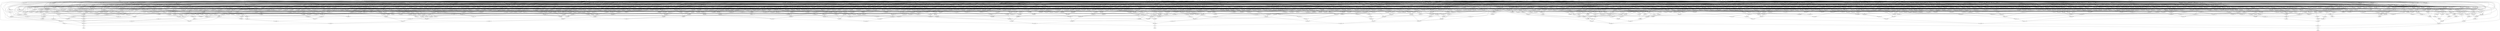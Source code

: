 digraph G {
    "new_n45_" -> "o_1_";
    "new_n179_" -> "o_1_";
    "new_n356_" -> "o_1_";
    "new_n163_" -> "new_n45_";
    "new_n124_" -> "new_n45_";
    "new_n46_" -> "new_n45_";
    "new_n123_" -> "new_n46_";
    "new_n109_" -> "new_n46_";
    "new_n47_" -> "new_n46_";
    "i_37_" -> "new_n47_";
    "new_n48_" -> "new_n47_";
    "new_n90_" -> "new_n47_";
    "new_n89_" -> "new_n48_";
    "new_n81_" -> "new_n48_";
    "new_n49_" -> "new_n48_";
    "new_n80_" -> "new_n49_";
    "new_n75_" -> "new_n49_";
    "new_n50_" -> "new_n49_";
    "new_n70_" -> "new_n50_";
    "new_n64_" -> "new_n50_";
    "new_n51_" -> "new_n50_";
    "new_n52_" -> "new_n51_";
    "new_n58_" -> "new_n51_";
    "new_n61_" -> "new_n51_";
    "new_n53_" -> "new_n52_";
    "new_n55_" -> "new_n52_";
    "i_13_" -> "new_n53_";
    "new_n54_" -> "new_n53_";
    "i_17_" -> "new_n54_";
    "i_16_" -> "new_n54_";
    "i_7_" -> "new_n55_";
    "new_n57_" -> "new_n55_";
    "new_n56_" -> "new_n55_";
    "i_5_" -> "new_n56_";
    "i_6_" -> "new_n56_";
    "i_4_" -> "new_n57_";
    "i_1_" -> "new_n57_";
    "i_2_" -> "new_n57_";
    "new_n59_" -> "new_n58_";
    "new_n60_" -> "new_n58_";
    "i_28_" -> "new_n59_";
    "i_29_" -> "new_n59_";
    "i_32_" -> "new_n60_";
    "i_33_" -> "new_n60_";
    "new_n62_" -> "new_n61_";
    "new_n63_" -> "new_n61_";
    "i_34_" -> "new_n62_";
    "i_35_" -> "new_n62_";
    "i_27_" -> "new_n63_";
    "i_23_" -> "new_n63_";
    "new_n65_" -> "new_n64_";
    "new_n67_" -> "new_n64_";
    "i_10_" -> "new_n65_";
    "new_n66_" -> "new_n65_";
    "i_13_" -> "new_n66_";
    "i_16_" -> "new_n66_";
    "i_17_" -> "new_n67_";
    "new_n69_" -> "new_n67_";
    "new_n68_" -> "new_n67_";
    "i_23_" -> "new_n68_";
    "i_24_" -> "new_n68_";
    "i_27_" -> "new_n69_";
    "i_28_" -> "new_n69_";
    "i_29_" -> "new_n69_";
    "i_33_" -> "new_n70_";
    "new_n74_" -> "new_n70_";
    "new_n71_" -> "new_n70_";
    "new_n72_" -> "new_n71_";
    "new_n73_" -> "new_n71_";
    "i_9_" -> "new_n72_";
    "i_7_" -> "new_n72_";
    "i_6_" -> "new_n72_";
    "i_5_" -> "new_n73_";
    "i_4_" -> "new_n73_";
    "i_2_" -> "new_n73_";
    "i_32_" -> "new_n74_";
    "i_34_" -> "new_n74_";
    "new_n76_" -> "new_n75_";
    "new_n78_" -> "new_n75_";
    "new_n77_" -> "new_n76_";
    "new_n55_" -> "new_n76_";
    "i_8_" -> "new_n77_";
    "new_n66_" -> "new_n77_";
    "new_n79_" -> "new_n78_";
    "new_n69_" -> "new_n78_";
    "new_n62_" -> "new_n78_";
    "i_23_" -> "new_n79_";
    "i_17_" -> "new_n79_";
    "i_33_" -> "new_n80_";
    "new_n59_" -> "new_n80_";
    "new_n88_" -> "new_n81_";
    "new_n64_" -> "new_n81_";
    "new_n82_" -> "new_n81_";
    "new_n83_" -> "new_n82_";
    "new_n53_" -> "new_n82_";
    "new_n86_" -> "new_n82_";
    "new_n84_" -> "new_n83_";
    "new_n85_" -> "new_n83_";
    "i_27_" -> "new_n84_";
    "new_n68_" -> "new_n84_";
    "i_32_" -> "new_n85_";
    "new_n59_" -> "new_n85_";
    "i_10_" -> "new_n86_";
    "new_n73_" -> "new_n86_";
    "new_n87_" -> "new_n86_";
    "i_9_" -> "new_n87_";
    "i_6_" -> "new_n87_";
    "i_8_" -> "new_n88_";
    "new_n73_" -> "new_n88_";
    "new_n87_" -> "new_n88_";
    "i_33_" -> "new_n89_";
    "i_35_" -> "new_n89_";
    "i_34_" -> "new_n89_";
    "new_n97_" -> "new_n90_";
    "new_n91_" -> "new_n90_";
    "new_n108_" -> "new_n90_";
    "i_14_" -> "new_n91_";
    "new_n96_" -> "new_n91_";
    "new_n92_" -> "new_n91_";
    "new_n93_" -> "new_n92_";
    "i_13_" -> "new_n92_";
    "i_9_" -> "new_n93_";
    "new_n94_" -> "new_n93_";
    "new_n95_" -> "new_n94_";
    "new_n73_" -> "new_n94_";
    "i_7_" -> "new_n95_";
    "i_8_" -> "new_n95_";
    "i_6_" -> "new_n95_";
    "i_16_" -> "new_n96_";
    "new_n62_" -> "new_n96_";
    "new_n79_" -> "new_n96_";
    "new_n98_" -> "new_n97_";
    "new_n105_" -> "new_n97_";
    "new_n107_" -> "new_n97_";
    "new_n99_" -> "new_n98_";
    "new_n68_" -> "new_n98_";
    "new_n104_" -> "new_n99_";
    "new_n102_" -> "new_n99_";
    "new_n100_" -> "new_n99_";
    "new_n87_" -> "new_n100_";
    "new_n73_" -> "new_n100_";
    "new_n101_" -> "new_n100_";
    "i_11_" -> "new_n101_";
    "i_19_" -> "new_n101_";
    "new_n103_" -> "new_n102_";
    "i_3_" -> "new_n102_";
    "i_4_" -> "new_n103_";
    "i_2_" -> "new_n103_";
    "i_9_" -> "new_n104_";
    "i_18_" -> "new_n104_";
    "new_n56_" -> "new_n104_";
    "i_17_" -> "new_n105_";
    "new_n106_" -> "new_n105_";
    "i_14_" -> "new_n106_";
    "i_16_" -> "new_n106_";
    "i_32_" -> "new_n107_";
    "i_35_" -> "new_n107_";
    "i_34_" -> "new_n107_";
    "new_n69_" -> "new_n108_";
    "i_37_" -> "new_n108_";
    "new_n110_" -> "new_n109_";
    "new_n113_" -> "new_n109_";
    "new_n120_" -> "new_n109_";
    "i_14_" -> "new_n110_";
    "new_n111_" -> "new_n110_";
    "new_n92_" -> "new_n110_";
    "i_24_" -> "new_n111_";
    "new_n112_" -> "new_n111_";
    "i_16_" -> "new_n112_";
    "new_n69_" -> "new_n112_";
    "new_n79_" -> "new_n112_";
    "new_n114_" -> "new_n113_";
    "new_n115_" -> "new_n113_";
    "new_n118_" -> "new_n113_";
    "i_10_" -> "new_n114_";
    "new_n93_" -> "new_n114_";
    "i_29_" -> "new_n115_";
    "new_n116_" -> "new_n115_";
    "i_24_" -> "new_n116_";
    "new_n117_" -> "new_n116_";
    "i_27_" -> "new_n117_";
    "i_28_" -> "new_n117_";
    "new_n54_" -> "new_n118_";
    "new_n119_" -> "new_n118_";
    "i_14_" -> "new_n119_";
    "i_23_" -> "new_n119_";
    "new_n121_" -> "new_n120_";
    "new_n122_" -> "new_n120_";
    "new_n67_" -> "new_n120_";
    "i_32_" -> "new_n121_";
    "new_n73_" -> "new_n121_";
    "new_n72_" -> "new_n121_";
    "i_13_" -> "new_n122_";
    "i_10_" -> "new_n122_";
    "new_n106_" -> "new_n122_";
    "i_34_" -> "new_n123_";
    "i_37_" -> "new_n123_";
    "new_n162_" -> "new_n124_";
    "new_n125_" -> "new_n124_";
    "new_n146_" -> "new_n124_";
    "new_n145_" -> "new_n125_";
    "new_n141_" -> "new_n125_";
    "new_n126_" -> "new_n125_";
    "new_n127_" -> "new_n126_";
    "i_9_" -> "new_n126_";
    "i_13_" -> "new_n126_";
    "new_n140_" -> "new_n127_";
    "new_n128_" -> "new_n127_";
    "new_n135_" -> "new_n127_";
    "new_n129_" -> "new_n128_";
    "new_n95_" -> "new_n128_";
    "new_n130_" -> "new_n129_";
    "new_n133_" -> "new_n129_";
    "i_20_" -> "new_n130_";
    "new_n131_" -> "new_n130_";
    "i_26_" -> "new_n131_";
    "new_n68_" -> "new_n131_";
    "new_n132_" -> "new_n131_";
    "i_27_" -> "new_n132_";
    "i_28_" -> "new_n132_";
    "i_29_" -> "new_n132_";
    "i_5_" -> "new_n133_";
    "new_n134_" -> "new_n133_";
    "i_4_" -> "new_n134_";
    "i_0_" -> "new_n134_";
    "new_n136_" -> "new_n135_";
    "new_n138_" -> "new_n135_";
    "new_n139_" -> "new_n135_";
    "i_18_" -> "new_n136_";
    "new_n137_" -> "new_n136_";
    "new_n130_" -> "new_n136_";
    "i_8_" -> "new_n137_";
    "new_n54_" -> "new_n137_";
    "i_7_" -> "new_n138_";
    "new_n56_" -> "new_n138_";
    "new_n134_" -> "new_n139_";
    "i_3_" -> "new_n139_";
    "new_n54_" -> "new_n140_";
    "new_n101_" -> "new_n140_";
    "new_n142_" -> "new_n141_";
    "new_n133_" -> "new_n141_";
    "new_n144_" -> "new_n141_";
    "i_19_" -> "new_n142_";
    "new_n131_" -> "new_n142_";
    "new_n143_" -> "new_n142_";
    "i_20_" -> "new_n143_";
    "new_n79_" -> "new_n143_";
    "i_32_" -> "new_n144_";
    "new_n72_" -> "new_n144_";
    "i_11_" -> "new_n145_";
    "new_n66_" -> "new_n145_";
    "new_n154_" -> "new_n146_";
    "new_n147_" -> "new_n146_";
    "new_n161_" -> "new_n146_";
    "new_n152_" -> "new_n147_";
    "new_n148_" -> "new_n147_";
    "new_n106_" -> "new_n147_";
    "new_n149_" -> "new_n148_";
    "new_n139_" -> "new_n148_";
    "new_n151_" -> "new_n148_";
    "i_9_" -> "new_n149_";
    "new_n150_" -> "new_n149_";
    "i_18_" -> "new_n150_";
    "new_n79_" -> "new_n150_";
    "new_n130_" -> "new_n150_";
    "i_8_" -> "new_n151_";
    "i_5_" -> "new_n151_";
    "i_6_" -> "new_n151_";
    "i_11_" -> "new_n152_";
    "new_n153_" -> "new_n152_";
    "new_n142_" -> "new_n152_";
    "i_9_" -> "new_n153_";
    "new_n151_" -> "new_n153_";
    "new_n134_" -> "new_n153_";
    "new_n155_" -> "new_n154_";
    "new_n157_" -> "new_n154_";
    "new_n105_" -> "new_n154_";
    "new_n139_" -> "new_n155_";
    "new_n104_" -> "new_n155_";
    "new_n156_" -> "new_n155_";
    "new_n133_" -> "new_n156_";
    "new_n87_" -> "new_n156_";
    "new_n101_" -> "new_n156_";
    "i_32_" -> "new_n157_";
    "new_n160_" -> "new_n157_";
    "new_n158_" -> "new_n157_";
    "i_20_" -> "new_n158_";
    "new_n159_" -> "new_n158_";
    "new_n68_" -> "new_n158_";
    "i_27_" -> "new_n159_";
    "i_28_" -> "new_n159_";
    "i_26_" -> "new_n159_";
    "i_28_" -> "new_n160_";
    "i_29_" -> "new_n160_";
    "i_35_" -> "new_n161_";
    "i_37_" -> "new_n161_";
    "i_33_" -> "new_n162_";
    "i_37_" -> "new_n162_";
    "new_n175_" -> "new_n163_";
    "new_n164_" -> "new_n163_";
    "new_n133_" -> "new_n163_";
    "new_n165_" -> "new_n164_";
    "new_n143_" -> "new_n164_";
    "new_n65_" -> "new_n165_";
    "new_n166_" -> "new_n165_";
    "new_n173_" -> "new_n165_";
    "new_n162_" -> "new_n166_";
    "new_n167_" -> "new_n166_";
    "new_n170_" -> "new_n166_";
    "new_n168_" -> "new_n167_";
    "new_n144_" -> "new_n167_";
    "new_n160_" -> "new_n168_";
    "new_n169_" -> "new_n168_";
    "i_27_" -> "new_n169_";
    "i_26_" -> "new_n169_";
    "i_24_" -> "new_n169_";
    "new_n168_" -> "new_n170_";
    "new_n171_" -> "new_n170_";
    "new_n172_" -> "new_n170_";
    "i_8_" -> "new_n171_";
    "new_n87_" -> "new_n171_";
    "i_33_" -> "new_n172_";
    "new_n161_" -> "new_n172_";
    "i_16_" -> "new_n173_";
    "new_n174_" -> "new_n173_";
    "new_n167_" -> "new_n173_";
    "i_14_" -> "new_n174_";
    "i_13_" -> "new_n174_";
    "i_37_" -> "new_n174_";
    "new_n176_" -> "new_n175_";
    "new_n174_" -> "new_n175_";
    "i_7_" -> "new_n176_";
    "new_n171_" -> "new_n176_";
    "new_n177_" -> "new_n176_";
    "new_n131_" -> "new_n177_";
    "new_n178_" -> "new_n177_";
    "i_20_" -> "new_n178_";
    "i_17_" -> "new_n178_";
    "i_16_" -> "new_n178_";
    "new_n180_" -> "new_n179_";
    "new_n282_" -> "new_n179_";
    "new_n317_" -> "new_n179_";
    "new_n181_" -> "new_n180_";
    "new_n242_" -> "new_n180_";
    "new_n258_" -> "new_n180_";
    "new_n182_" -> "new_n181_";
    "new_n212_" -> "new_n181_";
    "new_n230_" -> "new_n181_";
    "new_n196_" -> "new_n182_";
    "new_n204_" -> "new_n182_";
    "new_n183_" -> "new_n182_";
    "new_n195_" -> "new_n183_";
    "new_n194_" -> "new_n183_";
    "new_n184_" -> "new_n183_";
    "new_n185_" -> "new_n184_";
    "new_n161_" -> "new_n184_";
    "new_n193_" -> "new_n184_";
    "new_n192_" -> "new_n185_";
    "new_n190_" -> "new_n185_";
    "new_n186_" -> "new_n185_";
    "new_n187_" -> "new_n186_";
    "new_n159_" -> "new_n186_";
    "i_14_" -> "new_n187_";
    "new_n189_" -> "new_n187_";
    "new_n188_" -> "new_n187_";
    "i_23_" -> "new_n188_";
    "i_24_" -> "new_n188_";
    "i_16_" -> "new_n188_";
    "i_8_" -> "new_n189_";
    "i_12_" -> "new_n189_";
    "new_n191_" -> "new_n190_";
    "new_n159_" -> "new_n190_";
    "i_17_" -> "new_n191_";
    "new_n68_" -> "new_n191_";
    "i_8_" -> "new_n192_";
    "new_n106_" -> "new_n192_";
    "i_30_" -> "new_n193_";
    "i_29_" -> "new_n193_";
    "i_29_" -> "new_n194_";
    "new_n88_" -> "new_n194_";
    "new_n190_" -> "new_n194_";
    "new_n122_" -> "new_n195_";
    "new_n161_" -> "new_n195_";
    "new_n197_" -> "new_n196_";
    "new_n201_" -> "new_n196_";
    "new_n200_" -> "new_n197_";
    "new_n88_" -> "new_n197_";
    "new_n198_" -> "new_n197_";
    "i_9_" -> "new_n198_";
    "new_n151_" -> "new_n198_";
    "new_n199_" -> "new_n198_";
    "i_18_" -> "new_n199_";
    "new_n79_" -> "new_n199_";
    "new_n102_" -> "new_n199_";
    "new_n79_" -> "new_n200_";
    "new_n101_" -> "new_n200_";
    "new_n202_" -> "new_n201_";
    "new_n59_" -> "new_n201_";
    "new_n106_" -> "new_n201_";
    "new_n115_" -> "new_n202_";
    "new_n203_" -> "new_n202_";
    "i_35_" -> "new_n203_";
    "new_n123_" -> "new_n203_";
    "new_n207_" -> "new_n204_";
    "new_n205_" -> "new_n204_";
    "new_n211_" -> "new_n204_";
    "new_n206_" -> "new_n205_";
    "new_n63_" -> "new_n205_";
    "new_n160_" -> "new_n206_";
    "new_n62_" -> "new_n206_";
    "i_21_" -> "new_n206_";
    "new_n208_" -> "new_n207_";
    "new_n209_" -> "new_n207_";
    "new_n68_" -> "new_n208_";
    "i_25_" -> "new_n208_";
    "new_n69_" -> "new_n209_";
    "new_n210_" -> "new_n209_";
    "i_34_" -> "new_n210_";
    "i_33_" -> "new_n210_";
    "i_12_" -> "new_n211_";
    "new_n66_" -> "new_n211_";
    "new_n229_" -> "new_n212_";
    "new_n222_" -> "new_n212_";
    "new_n213_" -> "new_n212_";
    "new_n214_" -> "new_n213_";
    "new_n59_" -> "new_n213_";
    "i_31_" -> "new_n213_";
    "new_n221_" -> "new_n214_";
    "new_n220_" -> "new_n214_";
    "new_n215_" -> "new_n214_";
    "new_n216_" -> "new_n215_";
    "new_n62_" -> "new_n215_";
    "new_n219_" -> "new_n215_";
    "new_n218_" -> "new_n216_";
    "new_n217_" -> "new_n216_";
    "i_7_" -> "new_n216_";
    "i_13_" -> "new_n217_";
    "i_12_" -> "new_n217_";
    "i_14_" -> "new_n218_";
    "i_12_" -> "new_n218_";
    "i_27_" -> "new_n219_";
    "i_23_" -> "new_n219_";
    "i_16_" -> "new_n219_";
    "i_27_" -> "new_n220_";
    "new_n62_" -> "new_n220_";
    "new_n79_" -> "new_n220_";
    "new_n106_" -> "new_n221_";
    "i_7_" -> "new_n221_";
    "new_n223_" -> "new_n222_";
    "new_n226_" -> "new_n222_";
    "new_n224_" -> "new_n223_";
    "i_20_" -> "new_n223_";
    "i_25_" -> "new_n223_";
    "new_n117_" -> "new_n224_";
    "new_n225_" -> "new_n224_";
    "i_33_" -> "new_n224_";
    "i_23_" -> "new_n225_";
    "i_24_" -> "new_n225_";
    "i_34_" -> "new_n225_";
    "new_n227_" -> "new_n226_";
    "new_n228_" -> "new_n226_";
    "i_25_" -> "new_n226_";
    "new_n62_" -> "new_n227_";
    "i_33_" -> "new_n227_";
    "new_n59_" -> "new_n228_";
    "new_n63_" -> "new_n228_";
    "i_12_" -> "new_n229_";
    "new_n106_" -> "new_n229_";
    "new_n241_" -> "new_n230_";
    "new_n239_" -> "new_n230_";
    "new_n231_" -> "new_n230_";
    "new_n235_" -> "new_n231_";
    "new_n232_" -> "new_n231_";
    "new_n233_" -> "new_n232_";
    "new_n162_" -> "new_n232_";
    "new_n234_" -> "new_n233_";
    "new_n69_" -> "new_n233_";
    "i_32_" -> "new_n234_";
    "new_n62_" -> "new_n234_";
    "new_n237_" -> "new_n235_";
    "new_n199_" -> "new_n235_";
    "new_n236_" -> "new_n235_";
    "new_n71_" -> "new_n236_";
    "new_n200_" -> "new_n236_";
    "new_n66_" -> "new_n236_";
    "new_n138_" -> "new_n237_";
    "new_n238_" -> "new_n237_";
    "i_9_" -> "new_n238_";
    "new_n66_" -> "new_n238_";
    "new_n177_" -> "new_n239_";
    "new_n240_" -> "new_n239_";
    "new_n56_" -> "new_n239_";
    "i_1_" -> "new_n240_";
    "new_n134_" -> "new_n240_";
    "i_14_" -> "new_n241_";
    "i_32_" -> "new_n241_";
    "new_n161_" -> "new_n241_";
    "new_n252_" -> "new_n242_";
    "new_n254_" -> "new_n242_";
    "new_n243_" -> "new_n242_";
    "new_n249_" -> "new_n243_";
    "new_n235_" -> "new_n243_";
    "new_n244_" -> "new_n243_";
    "new_n246_" -> "new_n244_";
    "new_n245_" -> "new_n244_";
    "new_n248_" -> "new_n244_";
    "new_n190_" -> "new_n245_";
    "new_n77_" -> "new_n245_";
    "new_n247_" -> "new_n246_";
    "new_n159_" -> "new_n246_";
    "i_13_" -> "new_n247_";
    "new_n189_" -> "new_n247_";
    "new_n188_" -> "new_n247_";
    "new_n172_" -> "new_n248_";
    "new_n193_" -> "new_n248_";
    "new_n116_" -> "new_n249_";
    "new_n250_" -> "new_n249_";
    "new_n123_" -> "new_n249_";
    "i_33_" -> "new_n250_";
    "new_n251_" -> "new_n250_";
    "i_32_" -> "new_n251_";
    "i_29_" -> "new_n251_";
    "new_n98_" -> "new_n252_";
    "new_n253_" -> "new_n252_";
    "new_n53_" -> "new_n252_";
    "new_n250_" -> "new_n253_";
    "new_n161_" -> "new_n253_";
    "new_n159_" -> "new_n253_";
    "new_n255_" -> "new_n254_";
    "new_n257_" -> "new_n254_";
    "new_n172_" -> "new_n254_";
    "new_n69_" -> "new_n255_";
    "new_n247_" -> "new_n255_";
    "new_n256_" -> "new_n255_";
    "new_n67_" -> "new_n256_";
    "new_n77_" -> "new_n256_";
    "i_30_" -> "new_n257_";
    "new_n203_" -> "new_n257_";
    "new_n271_" -> "new_n258_";
    "new_n275_" -> "new_n258_";
    "new_n259_" -> "new_n258_";
    "new_n269_" -> "new_n259_";
    "new_n197_" -> "new_n259_";
    "new_n260_" -> "new_n259_";
    "new_n261_" -> "new_n260_";
    "new_n268_" -> "new_n260_";
    "i_34_" -> "new_n260_";
    "new_n60_" -> "new_n261_";
    "new_n262_" -> "new_n261_";
    "new_n264_" -> "new_n261_";
    "i_28_" -> "new_n262_";
    "new_n68_" -> "new_n262_";
    "new_n263_" -> "new_n262_";
    "i_31_" -> "new_n263_";
    "new_n193_" -> "new_n263_";
    "new_n265_" -> "new_n264_";
    "new_n267_" -> "new_n264_";
    "i_31_" -> "new_n265_";
    "new_n266_" -> "new_n265_";
    "i_30_" -> "new_n266_";
    "i_32_" -> "new_n266_";
    "i_24_" -> "new_n267_";
    "new_n119_" -> "new_n267_";
    "new_n59_" -> "new_n267_";
    "i_7_" -> "new_n268_";
    "i_37_" -> "new_n268_";
    "new_n270_" -> "new_n269_";
    "new_n59_" -> "new_n269_";
    "new_n106_" -> "new_n269_";
    "new_n169_" -> "new_n270_";
    "new_n161_" -> "new_n270_";
    "i_10_" -> "new_n271_";
    "new_n274_" -> "new_n271_";
    "new_n272_" -> "new_n271_";
    "new_n273_" -> "new_n272_";
    "new_n220_" -> "new_n272_";
    "new_n85_" -> "new_n273_";
    "new_n71_" -> "new_n273_";
    "new_n106_" -> "new_n274_";
    "i_37_" -> "new_n274_";
    "new_n279_" -> "new_n275_";
    "new_n276_" -> "new_n275_";
    "new_n280_" -> "new_n275_";
    "new_n277_" -> "new_n276_";
    "i_20_" -> "new_n276_";
    "i_25_" -> "new_n276_";
    "new_n227_" -> "new_n277_";
    "new_n278_" -> "new_n277_";
    "i_23_" -> "new_n278_";
    "new_n117_" -> "new_n278_";
    "new_n208_" -> "new_n279_";
    "new_n159_" -> "new_n279_";
    "i_33_" -> "new_n279_";
    "new_n281_" -> "new_n280_";
    "new_n106_" -> "new_n280_";
    "i_12_" -> "new_n281_";
    "i_17_" -> "new_n281_";
    "i_37_" -> "new_n282_";
    "new_n296_" -> "new_n282_";
    "new_n283_" -> "new_n282_";
    "new_n288_" -> "new_n283_";
    "new_n284_" -> "new_n283_";
    "new_n139_" -> "new_n283_";
    "new_n285_" -> "new_n284_";
    "new_n287_" -> "new_n284_";
    "new_n268_" -> "new_n284_";
    "i_14_" -> "new_n285_";
    "new_n136_" -> "new_n285_";
    "new_n286_" -> "new_n285_";
    "i_32_" -> "new_n286_";
    "new_n106_" -> "new_n286_";
    "new_n150_" -> "new_n286_";
    "i_9_" -> "new_n287_";
    "new_n56_" -> "new_n287_";
    "new_n157_" -> "new_n288_";
    "new_n294_" -> "new_n288_";
    "new_n289_" -> "new_n288_";
    "new_n290_" -> "new_n289_";
    "new_n149_" -> "new_n289_";
    "new_n292_" -> "new_n289_";
    "new_n151_" -> "new_n290_";
    "new_n161_" -> "new_n290_";
    "new_n291_" -> "new_n290_";
    "i_32_" -> "new_n291_";
    "new_n138_" -> "new_n291_";
    "i_37_" -> "new_n291_";
    "i_16_" -> "new_n292_";
    "new_n293_" -> "new_n292_";
    "i_13_" -> "new_n293_";
    "new_n162_" -> "new_n293_";
    "new_n295_" -> "new_n294_";
    "new_n104_" -> "new_n294_";
    "new_n172_" -> "new_n295_";
    "new_n53_" -> "new_n295_";
    "new_n229_" -> "new_n296_";
    "new_n128_" -> "new_n296_";
    "new_n297_" -> "new_n296_";
    "new_n298_" -> "new_n297_";
    "new_n307_" -> "new_n297_";
    "new_n311_" -> "new_n297_";
    "new_n299_" -> "new_n298_";
    "i_0_" -> "new_n298_";
    "new_n280_" -> "new_n298_";
    "i_20_" -> "new_n299_";
    "new_n303_" -> "new_n299_";
    "new_n300_" -> "new_n299_";
    "new_n158_" -> "new_n300_";
    "new_n301_" -> "new_n300_";
    "i_30_" -> "new_n301_";
    "new_n302_" -> "new_n301_";
    "i_7_" -> "new_n302_";
    "i_8_" -> "new_n302_";
    "new_n304_" -> "new_n303_";
    "new_n306_" -> "new_n303_";
    "i_27_" -> "new_n304_";
    "new_n305_" -> "new_n304_";
    "new_n68_" -> "new_n304_";
    "i_30_" -> "new_n305_";
    "i_28_" -> "new_n305_";
    "i_26_" -> "new_n305_";
    "i_7_" -> "new_n306_";
    "i_32_" -> "new_n306_";
    "i_35_" -> "new_n307_";
    "new_n60_" -> "new_n307_";
    "new_n308_" -> "new_n307_";
    "new_n309_" -> "new_n308_";
    "new_n53_" -> "new_n308_";
    "new_n86_" -> "new_n308_";
    "new_n310_" -> "new_n309_";
    "new_n69_" -> "new_n309_";
    "i_26_" -> "new_n310_";
    "new_n68_" -> "new_n310_";
    "new_n312_" -> "new_n311_";
    "new_n316_" -> "new_n311_";
    "new_n313_" -> "new_n312_";
    "new_n315_" -> "new_n312_";
    "i_7_" -> "new_n313_";
    "new_n314_" -> "new_n313_";
    "new_n73_" -> "new_n313_";
    "i_6_" -> "new_n314_";
    "i_12_" -> "new_n314_";
    "i_14_" -> "new_n315_";
    "i_23_" -> "new_n315_";
    "i_16_" -> "new_n315_";
    "new_n116_" -> "new_n316_";
    "new_n251_" -> "new_n316_";
    "i_34_" -> "new_n316_";
    "new_n334_" -> "new_n317_";
    "new_n318_" -> "new_n317_";
    "new_n338_" -> "new_n317_";
    "new_n105_" -> "new_n318_";
    "new_n330_" -> "new_n318_";
    "new_n319_" -> "new_n318_";
    "new_n320_" -> "new_n319_";
    "i_0_" -> "new_n319_";
    "new_n161_" -> "new_n319_";
    "new_n321_" -> "new_n320_";
    "new_n327_" -> "new_n320_";
    "new_n328_" -> "new_n320_";
    "new_n323_" -> "new_n321_";
    "new_n322_" -> "new_n321_";
    "new_n326_" -> "new_n321_";
    "i_8_" -> "new_n322_";
    "new_n304_" -> "new_n322_";
    "i_23_" -> "new_n323_";
    "new_n324_" -> "new_n323_";
    "new_n169_" -> "new_n324_";
    "new_n325_" -> "new_n324_";
    "i_30_" -> "new_n325_";
    "i_28_" -> "new_n325_";
    "i_32_" -> "new_n325_";
    "i_20_" -> "new_n326_";
    "new_n229_" -> "new_n326_";
    "i_14_" -> "new_n327_";
    "new_n178_" -> "new_n327_";
    "new_n322_" -> "new_n327_";
    "new_n329_" -> "new_n328_";
    "new_n324_" -> "new_n328_";
    "new_n178_" -> "new_n329_";
    "new_n119_" -> "new_n329_";
    "new_n332_" -> "new_n330_";
    "new_n98_" -> "new_n330_";
    "new_n331_" -> "new_n330_";
    "new_n290_" -> "new_n331_";
    "new_n130_" -> "new_n331_";
    "new_n240_" -> "new_n331_";
    "i_29_" -> "new_n332_";
    "new_n159_" -> "new_n332_";
    "new_n333_" -> "new_n332_";
    "i_32_" -> "new_n333_";
    "new_n161_" -> "new_n333_";
    "new_n335_" -> "new_n334_";
    "new_n337_" -> "new_n334_";
    "i_14_" -> "new_n335_";
    "new_n176_" -> "new_n335_";
    "new_n336_" -> "new_n335_";
    "new_n167_" -> "new_n336_";
    "new_n329_" -> "new_n336_";
    "i_10_" -> "new_n337_";
    "new_n133_" -> "new_n337_";
    "i_37_" -> "new_n337_";
    "i_20_" -> "new_n338_";
    "new_n339_" -> "new_n338_";
    "new_n347_" -> "new_n338_";
    "i_25_" -> "new_n339_";
    "new_n344_" -> "new_n339_";
    "new_n340_" -> "new_n339_";
    "new_n341_" -> "new_n340_";
    "new_n280_" -> "new_n340_";
    "i_7_" -> "new_n340_";
    "new_n342_" -> "new_n341_";
    "new_n68_" -> "new_n341_";
    "new_n117_" -> "new_n342_";
    "new_n343_" -> "new_n342_";
    "i_31_" -> "new_n343_";
    "i_34_" -> "new_n343_";
    "new_n227_" -> "new_n344_";
    "new_n345_" -> "new_n344_";
    "i_30_" -> "new_n345_";
    "i_28_" -> "new_n345_";
    "new_n346_" -> "new_n345_";
    "i_32_" -> "new_n346_";
    "i_31_" -> "new_n346_";
    "new_n353_" -> "new_n347_";
    "new_n348_" -> "new_n347_";
    "new_n349_" -> "new_n347_";
    "i_10_" -> "new_n348_";
    "i_13_" -> "new_n348_";
    "new_n93_" -> "new_n348_";
    "new_n350_" -> "new_n349_";
    "new_n205_" -> "new_n349_";
    "new_n280_" -> "new_n349_";
    "new_n84_" -> "new_n350_";
    "new_n351_" -> "new_n350_";
    "new_n352_" -> "new_n350_";
    "i_32_" -> "new_n351_";
    "new_n343_" -> "new_n351_";
    "i_37_" -> "new_n351_";
    "i_30_" -> "new_n352_";
    "i_28_" -> "new_n352_";
    "i_29_" -> "new_n352_";
    "new_n116_" -> "new_n353_";
    "new_n354_" -> "new_n353_";
    "new_n355_" -> "new_n353_";
    "i_16_" -> "new_n354_";
    "new_n79_" -> "new_n354_";
    "i_37_" -> "new_n354_";
    "i_33_" -> "new_n355_";
    "i_29_" -> "new_n355_";
    "i_34_" -> "new_n355_";
    "new_n357_" -> "new_n356_";
    "new_n456_" -> "new_n356_";
    "new_n590_" -> "new_n356_";
    "new_n358_" -> "new_n357_";
    "new_n422_" -> "new_n357_";
    "new_n440_" -> "new_n357_";
    "new_n359_" -> "new_n358_";
    "new_n375_" -> "new_n358_";
    "new_n400_" -> "new_n358_";
    "new_n373_" -> "new_n359_";
    "new_n374_" -> "new_n359_";
    "new_n360_" -> "new_n359_";
    "new_n372_" -> "new_n360_";
    "new_n361_" -> "new_n360_";
    "new_n362_" -> "new_n360_";
    "i_10_" -> "new_n361_";
    "new_n87_" -> "new_n361_";
    "new_n129_" -> "new_n361_";
    "new_n370_" -> "new_n362_";
    "new_n368_" -> "new_n362_";
    "new_n363_" -> "new_n362_";
    "new_n365_" -> "new_n363_";
    "new_n364_" -> "new_n363_";
    "new_n366_" -> "new_n363_";
    "i_22_" -> "new_n364_";
    "i_21_" -> "new_n364_";
    "new_n131_" -> "new_n364_";
    "new_n280_" -> "new_n365_";
    "new_n211_" -> "new_n365_";
    "new_n168_" -> "new_n366_";
    "new_n367_" -> "new_n366_";
    "i_2_" -> "new_n366_";
    "i_20_" -> "new_n367_";
    "new_n66_" -> "new_n367_";
    "new_n79_" -> "new_n367_";
    "new_n302_" -> "new_n368_";
    "new_n118_" -> "new_n368_";
    "new_n369_" -> "new_n368_";
    "i_12_" -> "new_n369_";
    "new_n315_" -> "new_n369_";
    "new_n302_" -> "new_n369_";
    "i_24_" -> "new_n370_";
    "new_n123_" -> "new_n370_";
    "new_n371_" -> "new_n370_";
    "new_n117_" -> "new_n371_";
    "new_n193_" -> "new_n371_";
    "new_n105_" -> "new_n372_";
    "new_n333_" -> "new_n372_";
    "i_32_" -> "new_n373_";
    "new_n295_" -> "new_n373_";
    "new_n361_" -> "new_n373_";
    "new_n194_" -> "new_n374_";
    "new_n65_" -> "new_n374_";
    "new_n172_" -> "new_n374_";
    "new_n376_" -> "new_n375_";
    "new_n391_" -> "new_n375_";
    "new_n395_" -> "new_n375_";
    "new_n377_" -> "new_n376_";
    "new_n388_" -> "new_n376_";
    "new_n380_" -> "new_n376_";
    "new_n378_" -> "new_n377_";
    "new_n379_" -> "new_n377_";
    "new_n309_" -> "new_n378_";
    "new_n266_" -> "new_n378_";
    "i_31_" -> "new_n378_";
    "new_n211_" -> "new_n379_";
    "new_n162_" -> "new_n379_";
    "new_n386_" -> "new_n380_";
    "new_n384_" -> "new_n380_";
    "new_n381_" -> "new_n380_";
    "new_n382_" -> "new_n381_";
    "new_n108_" -> "new_n381_";
    "new_n107_" -> "new_n381_";
    "i_14_" -> "new_n382_";
    "new_n188_" -> "new_n382_";
    "new_n383_" -> "new_n382_";
    "new_n73_" -> "new_n383_";
    "new_n314_" -> "new_n383_";
    "new_n385_" -> "new_n384_";
    "new_n69_" -> "new_n384_";
    "i_33_" -> "new_n385_";
    "i_34_" -> "new_n385_";
    "new_n333_" -> "new_n385_";
    "i_24_" -> "new_n386_";
    "new_n387_" -> "new_n386_";
    "new_n383_" -> "new_n386_";
    "i_23_" -> "new_n387_";
    "new_n66_" -> "new_n387_";
    "new_n206_" -> "new_n388_";
    "new_n389_" -> "new_n388_";
    "new_n265_" -> "new_n388_";
    "i_33_" -> "new_n389_";
    "new_n268_" -> "new_n389_";
    "new_n390_" -> "new_n389_";
    "new_n59_" -> "new_n390_";
    "new_n62_" -> "new_n390_";
    "new_n53_" -> "new_n391_";
    "new_n364_" -> "new_n391_";
    "new_n392_" -> "new_n391_";
    "new_n393_" -> "new_n392_";
    "new_n190_" -> "new_n392_";
    "i_31_" -> "new_n392_";
    "new_n221_" -> "new_n393_";
    "new_n394_" -> "new_n393_";
    "new_n66_" -> "new_n394_";
    "i_7_" -> "new_n394_";
    "new_n399_" -> "new_n395_";
    "new_n226_" -> "new_n395_";
    "new_n396_" -> "new_n395_";
    "new_n316_" -> "new_n396_";
    "new_n397_" -> "new_n396_";
    "new_n398_" -> "new_n396_";
    "new_n71_" -> "new_n397_";
    "i_3_" -> "new_n397_";
    "i_18_" -> "new_n398_";
    "new_n79_" -> "new_n398_";
    "new_n274_" -> "new_n398_";
    "new_n281_" -> "new_n399_";
    "new_n66_" -> "new_n399_";
    "new_n401_" -> "new_n400_";
    "new_n414_" -> "new_n400_";
    "new_n420_" -> "new_n400_";
    "new_n407_" -> "new_n401_";
    "new_n408_" -> "new_n401_";
    "new_n402_" -> "new_n401_";
    "new_n130_" -> "new_n402_";
    "new_n406_" -> "new_n402_";
    "new_n403_" -> "new_n402_";
    "new_n404_" -> "new_n403_";
    "new_n58_" -> "new_n403_";
    "new_n270_" -> "new_n403_";
    "new_n405_" -> "new_n404_";
    "new_n79_" -> "new_n404_";
    "new_n66_" -> "new_n404_";
    "new_n56_" -> "new_n405_";
    "new_n57_" -> "new_n405_";
    "new_n295_" -> "new_n406_";
    "new_n240_" -> "new_n406_";
    "new_n151_" -> "new_n406_";
    "new_n156_" -> "new_n407_";
    "new_n157_" -> "new_n407_";
    "new_n295_" -> "new_n407_";
    "new_n410_" -> "new_n408_";
    "new_n409_" -> "new_n408_";
    "new_n412_" -> "new_n408_";
    "i_17_" -> "new_n409_";
    "i_20_" -> "new_n409_";
    "new_n394_" -> "new_n409_";
    "i_16_" -> "new_n410_";
    "i_20_" -> "new_n410_";
    "new_n411_" -> "new_n410_";
    "new_n217_" -> "new_n411_";
    "i_7_" -> "new_n411_";
    "i_23_" -> "new_n412_";
    "new_n413_" -> "new_n412_";
    "new_n117_" -> "new_n412_";
    "i_34_" -> "new_n413_";
    "i_31_" -> "new_n413_";
    "i_35_" -> "new_n413_";
    "new_n229_" -> "new_n414_";
    "new_n418_" -> "new_n414_";
    "new_n415_" -> "new_n414_";
    "new_n269_" -> "new_n415_";
    "new_n416_" -> "new_n415_";
    "new_n315_" -> "new_n415_";
    "new_n73_" -> "new_n416_";
    "new_n417_" -> "new_n416_";
    "i_8_" -> "new_n417_";
    "i_6_" -> "new_n417_";
    "i_12_" -> "new_n417_";
    "new_n419_" -> "new_n418_";
    "new_n68_" -> "new_n418_";
    "i_21_" -> "new_n418_";
    "new_n132_" -> "new_n419_";
    "i_34_" -> "new_n419_";
    "new_n211_" -> "new_n420_";
    "new_n276_" -> "new_n420_";
    "new_n421_" -> "new_n420_";
    "new_n207_" -> "new_n421_";
    "new_n53_" -> "new_n421_";
    "new_n434_" -> "new_n422_";
    "new_n437_" -> "new_n422_";
    "new_n423_" -> "new_n422_";
    "new_n433_" -> "new_n423_";
    "new_n430_" -> "new_n423_";
    "new_n424_" -> "new_n423_";
    "new_n425_" -> "new_n424_";
    "i_33_" -> "new_n424_";
    "new_n370_" -> "new_n425_";
    "new_n426_" -> "new_n425_";
    "new_n429_" -> "new_n425_";
    "new_n427_" -> "new_n426_";
    "new_n428_" -> "new_n426_";
    "i_12_" -> "new_n427_";
    "new_n302_" -> "new_n427_";
    "new_n387_" -> "new_n427_";
    "new_n79_" -> "new_n428_";
    "new_n66_" -> "new_n428_";
    "new_n302_" -> "new_n428_";
    "new_n350_" -> "new_n429_";
    "new_n399_" -> "new_n429_";
    "new_n432_" -> "new_n430_";
    "new_n397_" -> "new_n430_";
    "new_n431_" -> "new_n430_";
    "i_13_" -> "new_n431_";
    "new_n140_" -> "new_n431_";
    "new_n93_" -> "new_n431_";
    "i_13_" -> "new_n432_";
    "i_18_" -> "new_n432_";
    "new_n137_" -> "new_n432_";
    "new_n84_" -> "new_n433_";
    "new_n80_" -> "new_n433_";
    "new_n123_" -> "new_n433_";
    "new_n435_" -> "new_n434_";
    "new_n436_" -> "new_n434_";
    "new_n197_" -> "new_n435_";
    "new_n66_" -> "new_n435_";
    "new_n80_" -> "new_n436_";
    "new_n270_" -> "new_n436_";
    "new_n439_" -> "new_n437_";
    "new_n438_" -> "new_n437_";
    "new_n233_" -> "new_n437_";
    "new_n397_" -> "new_n438_";
    "new_n398_" -> "new_n438_";
    "new_n71_" -> "new_n439_";
    "new_n200_" -> "new_n439_";
    "new_n274_" -> "new_n439_";
    "new_n443_" -> "new_n440_";
    "new_n451_" -> "new_n440_";
    "new_n441_" -> "new_n440_";
    "new_n292_" -> "new_n441_";
    "new_n274_" -> "new_n441_";
    "new_n442_" -> "new_n441_";
    "new_n129_" -> "new_n442_";
    "new_n306_" -> "new_n442_";
    "new_n314_" -> "new_n442_";
    "new_n444_" -> "new_n443_";
    "new_n448_" -> "new_n443_";
    "new_n140_" -> "new_n444_";
    "new_n93_" -> "new_n444_";
    "new_n445_" -> "new_n444_";
    "new_n446_" -> "new_n445_";
    "new_n137_" -> "new_n445_";
    "new_n71_" -> "new_n446_";
    "new_n447_" -> "new_n446_";
    "i_18_" -> "new_n447_";
    "i_3_" -> "new_n447_";
    "i_14_" -> "new_n448_";
    "new_n449_" -> "new_n448_";
    "i_37_" -> "new_n448_";
    "new_n84_" -> "new_n449_";
    "new_n450_" -> "new_n449_";
    "new_n59_" -> "new_n450_";
    "i_34_" -> "new_n450_";
    "new_n453_" -> "new_n451_";
    "new_n452_" -> "new_n451_";
    "new_n454_" -> "new_n451_";
    "new_n130_" -> "new_n452_";
    "new_n77_" -> "new_n452_";
    "new_n314_" -> "new_n452_";
    "i_6_" -> "new_n453_";
    "new_n211_" -> "new_n453_";
    "new_n157_" -> "new_n453_";
    "i_5_" -> "new_n454_";
    "i_4_" -> "new_n454_";
    "new_n455_" -> "new_n454_";
    "i_0_" -> "new_n455_";
    "i_33_" -> "new_n455_";
    "new_n161_" -> "new_n455_";
    "new_n457_" -> "new_n456_";
    "new_n502_" -> "new_n456_";
    "new_n572_" -> "new_n456_";
    "new_n458_" -> "new_n457_";
    "new_n481_" -> "new_n457_";
    "new_n495_" -> "new_n457_";
    "new_n459_" -> "new_n458_";
    "new_n468_" -> "new_n458_";
    "new_n474_" -> "new_n458_";
    "new_n464_" -> "new_n459_";
    "new_n466_" -> "new_n459_";
    "new_n460_" -> "new_n459_";
    "new_n78_" -> "new_n460_";
    "new_n463_" -> "new_n460_";
    "new_n461_" -> "new_n460_";
    "new_n462_" -> "new_n461_";
    "i_22_" -> "new_n461_";
    "i_35_" -> "new_n461_";
    "i_34_" -> "new_n462_";
    "new_n160_" -> "new_n462_";
    "new_n265_" -> "new_n462_";
    "new_n394_" -> "new_n463_";
    "i_31_" -> "new_n463_";
    "new_n465_" -> "new_n464_";
    "new_n411_" -> "new_n464_";
    "new_n188_" -> "new_n464_";
    "i_29_" -> "new_n465_";
    "new_n342_" -> "new_n465_";
    "new_n234_" -> "new_n466_";
    "new_n263_" -> "new_n466_";
    "new_n467_" -> "new_n466_";
    "i_14_" -> "new_n467_";
    "i_28_" -> "new_n467_";
    "new_n268_" -> "new_n467_";
    "new_n473_" -> "new_n468_";
    "new_n465_" -> "new_n468_";
    "new_n469_" -> "new_n468_";
    "i_34_" -> "new_n469_";
    "new_n472_" -> "new_n469_";
    "new_n470_" -> "new_n469_";
    "new_n263_" -> "new_n470_";
    "new_n471_" -> "new_n470_";
    "i_28_" -> "new_n471_";
    "i_26_" -> "new_n471_";
    "i_24_" -> "new_n471_";
    "new_n161_" -> "new_n472_";
    "new_n60_" -> "new_n472_";
    "new_n188_" -> "new_n473_";
    "new_n218_" -> "new_n473_";
    "i_7_" -> "new_n473_";
    "new_n280_" -> "new_n474_";
    "new_n479_" -> "new_n474_";
    "new_n475_" -> "new_n474_";
    "new_n476_" -> "new_n475_";
    "new_n477_" -> "new_n475_";
    "i_14_" -> "new_n476_";
    "new_n346_" -> "new_n476_";
    "new_n161_" -> "new_n476_";
    "i_34_" -> "new_n477_";
    "new_n352_" -> "new_n477_";
    "new_n478_" -> "new_n477_";
    "i_26_" -> "new_n478_";
    "i_24_" -> "new_n478_";
    "i_34_" -> "new_n479_";
    "new_n160_" -> "new_n479_";
    "new_n480_" -> "new_n479_";
    "new_n63_" -> "new_n480_";
    "i_22_" -> "new_n480_";
    "i_35_" -> "new_n480_";
    "new_n482_" -> "new_n481_";
    "new_n489_" -> "new_n481_";
    "new_n493_" -> "new_n481_";
    "new_n488_" -> "new_n482_";
    "new_n487_" -> "new_n482_";
    "new_n483_" -> "new_n482_";
    "new_n385_" -> "new_n483_";
    "new_n262_" -> "new_n483_";
    "new_n484_" -> "new_n483_";
    "new_n485_" -> "new_n484_";
    "new_n68_" -> "new_n484_";
    "i_21_" -> "new_n484_";
    "new_n486_" -> "new_n485_";
    "new_n346_" -> "new_n485_";
    "i_34_" -> "new_n485_";
    "i_30_" -> "new_n486_";
    "new_n160_" -> "new_n486_";
    "new_n191_" -> "new_n487_";
    "new_n342_" -> "new_n487_";
    "i_29_" -> "new_n488_";
    "new_n221_" -> "new_n488_";
    "new_n409_" -> "new_n489_";
    "new_n341_" -> "new_n489_";
    "new_n490_" -> "new_n489_";
    "new_n491_" -> "new_n490_";
    "new_n265_" -> "new_n490_";
    "new_n390_" -> "new_n490_";
    "new_n492_" -> "new_n491_";
    "i_25_" -> "new_n491_";
    "new_n346_" -> "new_n492_";
    "i_33_" -> "new_n492_";
    "new_n211_" -> "new_n493_";
    "new_n479_" -> "new_n493_";
    "new_n494_" -> "new_n493_";
    "i_29_" -> "new_n494_";
    "new_n394_" -> "new_n494_";
    "new_n487_" -> "new_n494_";
    "new_n496_" -> "new_n495_";
    "new_n500_" -> "new_n495_";
    "new_n497_" -> "new_n495_";
    "new_n98_" -> "new_n496_";
    "new_n384_" -> "new_n496_";
    "new_n53_" -> "new_n496_";
    "new_n105_" -> "new_n497_";
    "new_n222_" -> "new_n497_";
    "new_n498_" -> "new_n497_";
    "new_n418_" -> "new_n498_";
    "new_n279_" -> "new_n498_";
    "new_n499_" -> "new_n498_";
    "new_n53_" -> "new_n499_";
    "new_n211_" -> "new_n499_";
    "new_n195_" -> "new_n500_";
    "new_n501_" -> "new_n500_";
    "new_n153_" -> "new_n500_";
    "new_n143_" -> "new_n501_";
    "new_n168_" -> "new_n501_";
    "new_n503_" -> "new_n502_";
    "new_n518_" -> "new_n502_";
    "new_n536_" -> "new_n502_";
    "new_n504_" -> "new_n503_";
    "new_n511_" -> "new_n503_";
    "new_n514_" -> "new_n503_";
    "new_n507_" -> "new_n504_";
    "new_n508_" -> "new_n504_";
    "new_n505_" -> "new_n504_";
    "new_n105_" -> "new_n505_";
    "new_n418_" -> "new_n505_";
    "new_n506_" -> "new_n505_";
    "new_n207_" -> "new_n506_";
    "new_n229_" -> "new_n506_";
    "new_n436_" -> "new_n507_";
    "new_n387_" -> "new_n507_";
    "new_n416_" -> "new_n507_";
    "new_n509_" -> "new_n508_";
    "new_n510_" -> "new_n508_";
    "new_n162_" -> "new_n508_";
    "new_n94_" -> "new_n509_";
    "new_n211_" -> "new_n509_";
    "new_n228_" -> "new_n510_";
    "new_n62_" -> "new_n510_";
    "new_n211_" -> "new_n511_";
    "new_n223_" -> "new_n511_";
    "new_n512_" -> "new_n511_";
    "new_n513_" -> "new_n512_";
    "new_n491_" -> "new_n512_";
    "new_n352_" -> "new_n512_";
    "new_n68_" -> "new_n513_";
    "new_n478_" -> "new_n513_";
    "i_34_" -> "new_n513_";
    "new_n517_" -> "new_n514_";
    "new_n280_" -> "new_n514_";
    "new_n515_" -> "new_n514_";
    "new_n516_" -> "new_n515_";
    "new_n387_" -> "new_n515_";
    "new_n416_" -> "new_n515_";
    "new_n116_" -> "new_n516_";
    "new_n161_" -> "new_n516_";
    "new_n355_" -> "new_n516_";
    "new_n132_" -> "new_n517_";
    "new_n225_" -> "new_n517_";
    "i_22_" -> "new_n517_";
    "new_n519_" -> "new_n518_";
    "new_n530_" -> "new_n518_";
    "new_n532_" -> "new_n518_";
    "new_n524_" -> "new_n519_";
    "new_n528_" -> "new_n519_";
    "new_n520_" -> "new_n519_";
    "new_n509_" -> "new_n520_";
    "new_n433_" -> "new_n520_";
    "new_n521_" -> "new_n520_";
    "new_n309_" -> "new_n521_";
    "new_n522_" -> "new_n521_";
    "new_n161_" -> "new_n521_";
    "new_n105_" -> "new_n522_";
    "new_n523_" -> "new_n522_";
    "new_n57_" -> "new_n523_";
    "new_n151_" -> "new_n523_";
    "new_n525_" -> "new_n524_";
    "new_n526_" -> "new_n524_";
    "new_n234_" -> "new_n524_";
    "new_n280_" -> "new_n525_";
    "i_37_" -> "new_n525_";
    "i_23_" -> "new_n526_";
    "new_n193_" -> "new_n526_";
    "new_n527_" -> "new_n526_";
    "new_n117_" -> "new_n527_";
    "i_31_" -> "new_n527_";
    "new_n216_" -> "new_n528_";
    "new_n529_" -> "new_n528_";
    "new_n188_" -> "new_n528_";
    "new_n159_" -> "new_n529_";
    "i_31_" -> "new_n529_";
    "new_n386_" -> "new_n530_";
    "new_n253_" -> "new_n530_";
    "new_n531_" -> "new_n530_";
    "new_n202_" -> "new_n531_";
    "new_n416_" -> "new_n531_";
    "new_n315_" -> "new_n531_";
    "new_n535_" -> "new_n532_";
    "new_n232_" -> "new_n532_";
    "new_n533_" -> "new_n532_";
    "new_n534_" -> "new_n533_";
    "new_n85_" -> "new_n533_";
    "new_n270_" -> "new_n533_";
    "new_n118_" -> "new_n534_";
    "new_n405_" -> "new_n534_";
    "new_n313_" -> "new_n535_";
    "new_n387_" -> "new_n535_";
    "new_n537_" -> "new_n536_";
    "new_n546_" -> "new_n536_";
    "new_n555_" -> "new_n536_";
    "new_n541_" -> "new_n537_";
    "new_n544_" -> "new_n537_";
    "new_n538_" -> "new_n537_";
    "new_n525_" -> "new_n538_";
    "new_n378_" -> "new_n538_";
    "new_n539_" -> "new_n538_";
    "new_n449_" -> "new_n539_";
    "new_n540_" -> "new_n539_";
    "i_37_" -> "new_n539_";
    "new_n94_" -> "new_n540_";
    "new_n229_" -> "new_n540_";
    "new_n542_" -> "new_n541_";
    "new_n211_" -> "new_n541_";
    "new_n131_" -> "new_n542_";
    "new_n543_" -> "new_n542_";
    "i_20_" -> "new_n543_";
    "i_21_" -> "new_n543_";
    "i_2_" -> "new_n543_";
    "new_n545_" -> "new_n544_";
    "new_n412_" -> "new_n544_";
    "new_n280_" -> "new_n545_";
    "i_20_" -> "new_n545_";
    "i_7_" -> "new_n545_";
    "new_n547_" -> "new_n546_";
    "new_n550_" -> "new_n546_";
    "new_n553_" -> "new_n546_";
    "new_n428_" -> "new_n547_";
    "new_n549_" -> "new_n547_";
    "new_n548_" -> "new_n547_";
    "new_n341_" -> "new_n548_";
    "new_n410_" -> "new_n548_";
    "new_n371_" -> "new_n549_";
    "new_n162_" -> "new_n549_";
    "new_n62_" -> "new_n549_";
    "new_n552_" -> "new_n550_";
    "new_n526_" -> "new_n550_";
    "new_n551_" -> "new_n550_";
    "new_n312_" -> "new_n551_";
    "new_n108_" -> "new_n551_";
    "new_n234_" -> "new_n551_";
    "new_n234_" -> "new_n552_";
    "new_n399_" -> "new_n552_";
    "new_n162_" -> "new_n552_";
    "new_n549_" -> "new_n553_";
    "new_n427_" -> "new_n553_";
    "new_n554_" -> "new_n553_";
    "new_n476_" -> "new_n554_";
    "new_n352_" -> "new_n554_";
    "new_n225_" -> "new_n554_";
    "new_n556_" -> "new_n555_";
    "new_n560_" -> "new_n555_";
    "new_n569_" -> "new_n555_";
    "new_n382_" -> "new_n556_";
    "new_n332_" -> "new_n556_";
    "new_n557_" -> "new_n556_";
    "new_n368_" -> "new_n557_";
    "i_30_" -> "new_n557_";
    "new_n558_" -> "new_n557_";
    "new_n559_" -> "new_n558_";
    "new_n69_" -> "new_n558_";
    "new_n62_" -> "new_n559_";
    "i_37_" -> "new_n559_";
    "new_n563_" -> "new_n560_";
    "new_n568_" -> "new_n560_";
    "new_n561_" -> "new_n560_";
    "new_n535_" -> "new_n561_";
    "new_n249_" -> "new_n561_";
    "new_n562_" -> "new_n561_";
    "new_n168_" -> "new_n562_";
    "new_n329_" -> "new_n562_";
    "i_2_" -> "new_n562_";
    "new_n564_" -> "new_n563_";
    "new_n567_" -> "new_n563_";
    "new_n565_" -> "new_n564_";
    "new_n566_" -> "new_n564_";
    "i_34_" -> "new_n565_";
    "new_n305_" -> "new_n565_";
    "new_n478_" -> "new_n565_";
    "i_30_" -> "new_n566_";
    "i_28_" -> "new_n566_";
    "new_n225_" -> "new_n566_";
    "new_n492_" -> "new_n567_";
    "i_20_" -> "new_n567_";
    "i_25_" -> "new_n567_";
    "i_23_" -> "new_n568_";
    "new_n558_" -> "new_n568_";
    "new_n540_" -> "new_n568_";
    "new_n439_" -> "new_n569_";
    "new_n316_" -> "new_n569_";
    "new_n570_" -> "new_n569_";
    "new_n571_" -> "new_n570_";
    "new_n565_" -> "new_n570_";
    "i_21_" -> "new_n570_";
    "new_n346_" -> "new_n571_";
    "i_29_" -> "new_n571_";
    "new_n573_" -> "new_n572_";
    "new_n576_" -> "new_n572_";
    "new_n580_" -> "new_n572_";
    "new_n575_" -> "new_n573_";
    "new_n176_" -> "new_n573_";
    "new_n574_" -> "new_n573_";
    "new_n205_" -> "new_n574_";
    "new_n276_" -> "new_n574_";
    "new_n53_" -> "new_n574_";
    "i_10_" -> "new_n575_";
    "new_n293_" -> "new_n575_";
    "new_n133_" -> "new_n575_";
    "new_n257_" -> "new_n576_";
    "new_n578_" -> "new_n576_";
    "new_n577_" -> "new_n576_";
    "new_n141_" -> "new_n577_";
    "new_n200_" -> "new_n577_";
    "new_n274_" -> "new_n577_";
    "new_n69_" -> "new_n578_";
    "new_n187_" -> "new_n578_";
    "new_n579_" -> "new_n578_";
    "new_n67_" -> "new_n579_";
    "new_n192_" -> "new_n579_";
    "new_n581_" -> "new_n580_";
    "new_n585_" -> "new_n580_";
    "new_n586_" -> "new_n580_";
    "new_n582_" -> "new_n581_";
    "new_n583_" -> "new_n581_";
    "new_n203_" -> "new_n581_";
    "new_n105_" -> "new_n582_";
    "new_n83_" -> "new_n582_";
    "new_n579_" -> "new_n582_";
    "new_n86_" -> "new_n583_";
    "new_n584_" -> "new_n583_";
    "new_n87_" -> "new_n584_";
    "new_n73_" -> "new_n584_";
    "i_13_" -> "new_n584_";
    "i_13_" -> "new_n585_";
    "new_n472_" -> "new_n585_";
    "new_n239_" -> "new_n585_";
    "new_n587_" -> "new_n586_";
    "new_n129_" -> "new_n586_";
    "new_n588_" -> "new_n586_";
    "new_n372_" -> "new_n587_";
    "new_n87_" -> "new_n587_";
    "i_13_" -> "new_n587_";
    "new_n142_" -> "new_n588_";
    "new_n589_" -> "new_n588_";
    "new_n153_" -> "new_n588_";
    "new_n172_" -> "new_n589_";
    "new_n145_" -> "new_n589_";
    "new_n591_" -> "new_n590_";
    "new_n619_" -> "new_n590_";
    "new_n643_" -> "new_n590_";
    "new_n607_" -> "new_n591_";
    "new_n592_" -> "new_n591_";
    "new_n613_" -> "new_n591_";
    "i_0_" -> "new_n592_";
    "new_n593_" -> "new_n592_";
    "new_n600_" -> "new_n592_";
    "new_n162_" -> "new_n593_";
    "new_n594_" -> "new_n593_";
    "new_n598_" -> "new_n593_";
    "new_n303_" -> "new_n594_";
    "new_n595_" -> "new_n594_";
    "new_n597_" -> "new_n594_";
    "i_13_" -> "new_n595_";
    "new_n178_" -> "new_n595_";
    "new_n596_" -> "new_n595_";
    "i_20_" -> "new_n596_";
    "new_n211_" -> "new_n596_";
    "new_n300_" -> "new_n597_";
    "new_n53_" -> "new_n597_";
    "new_n379_" -> "new_n598_";
    "new_n300_" -> "new_n598_";
    "new_n599_" -> "new_n598_";
    "new_n322_" -> "new_n599_";
    "new_n596_" -> "new_n599_";
    "new_n172_" -> "new_n599_";
    "new_n603_" -> "new_n600_";
    "new_n601_" -> "new_n600_";
    "i_37_" -> "new_n600_";
    "new_n272_" -> "new_n601_";
    "new_n602_" -> "new_n601_";
    "new_n106_" -> "new_n602_";
    "i_13_" -> "new_n602_";
    "new_n606_" -> "new_n603_";
    "new_n114_" -> "new_n603_";
    "new_n604_" -> "new_n603_";
    "new_n501_" -> "new_n604_";
    "new_n605_" -> "new_n604_";
    "new_n192_" -> "new_n604_";
    "new_n138_" -> "new_n605_";
    "new_n240_" -> "new_n605_";
    "new_n220_" -> "new_n606_";
    "new_n59_" -> "new_n606_";
    "new_n106_" -> "new_n606_";
    "new_n611_" -> "new_n607_";
    "new_n608_" -> "new_n607_";
    "new_n162_" -> "new_n607_";
    "new_n609_" -> "new_n608_";
    "new_n605_" -> "new_n608_";
    "new_n77_" -> "new_n609_";
    "new_n501_" -> "new_n609_";
    "new_n610_" -> "new_n609_";
    "i_13_" -> "new_n610_";
    "i_32_" -> "new_n610_";
    "new_n177_" -> "new_n610_";
    "new_n65_" -> "new_n611_";
    "new_n272_" -> "new_n611_";
    "new_n612_" -> "new_n611_";
    "new_n348_" -> "new_n612_";
    "new_n96_" -> "new_n612_";
    "new_n69_" -> "new_n612_";
    "new_n517_" -> "new_n613_";
    "new_n399_" -> "new_n613_";
    "new_n614_" -> "new_n613_";
    "new_n618_" -> "new_n614_";
    "new_n615_" -> "new_n614_";
    "i_22_" -> "new_n614_";
    "new_n616_" -> "new_n615_";
    "new_n485_" -> "new_n615_";
    "new_n68_" -> "new_n615_";
    "new_n399_" -> "new_n616_";
    "new_n280_" -> "new_n616_";
    "new_n617_" -> "new_n616_";
    "new_n159_" -> "new_n617_";
    "i_29_" -> "new_n617_";
    "new_n571_" -> "new_n618_";
    "new_n565_" -> "new_n618_";
    "new_n620_" -> "new_n619_";
    "new_n635_" -> "new_n619_";
    "new_n640_" -> "new_n619_";
    "new_n628_" -> "new_n620_";
    "new_n632_" -> "new_n620_";
    "new_n621_" -> "new_n620_";
    "new_n53_" -> "new_n621_";
    "new_n622_" -> "new_n621_";
    "new_n623_" -> "new_n621_";
    "new_n162_" -> "new_n622_";
    "new_n378_" -> "new_n622_";
    "new_n223_" -> "new_n622_";
    "new_n626_" -> "new_n623_";
    "new_n624_" -> "new_n623_";
    "new_n559_" -> "new_n623_";
    "new_n625_" -> "new_n624_";
    "new_n278_" -> "new_n624_";
    "new_n251_" -> "new_n624_";
    "new_n105_" -> "new_n625_";
    "new_n55_" -> "new_n625_";
    "new_n627_" -> "new_n626_";
    "new_n79_" -> "new_n626_";
    "new_n69_" -> "new_n626_";
    "new_n55_" -> "new_n627_";
    "new_n192_" -> "new_n627_";
    "new_n629_" -> "new_n628_";
    "new_n133_" -> "new_n628_";
    "new_n161_" -> "new_n628_";
    "new_n631_" -> "new_n629_";
    "new_n130_" -> "new_n629_";
    "new_n630_" -> "new_n629_";
    "i_6_" -> "new_n630_";
    "new_n229_" -> "new_n630_";
    "new_n157_" -> "new_n630_";
    "new_n192_" -> "new_n631_";
    "new_n314_" -> "new_n631_";
    "new_n633_" -> "new_n632_";
    "i_33_" -> "new_n632_";
    "new_n123_" -> "new_n632_";
    "new_n67_" -> "new_n633_";
    "new_n76_" -> "new_n633_";
    "new_n634_" -> "new_n633_";
    "new_n83_" -> "new_n634_";
    "new_n52_" -> "new_n634_";
    "new_n516_" -> "new_n635_";
    "new_n435_" -> "new_n635_";
    "new_n636_" -> "new_n635_";
    "new_n639_" -> "new_n636_";
    "new_n637_" -> "new_n636_";
    "new_n203_" -> "new_n636_";
    "new_n638_" -> "new_n637_";
    "new_n84_" -> "new_n637_";
    "new_n80_" -> "new_n637_";
    "new_n53_" -> "new_n638_";
    "new_n523_" -> "new_n638_";
    "new_n404_" -> "new_n639_";
    "new_n116_" -> "new_n639_";
    "new_n250_" -> "new_n639_";
    "new_n642_" -> "new_n640_";
    "new_n444_" -> "new_n640_";
    "new_n641_" -> "new_n640_";
    "new_n128_" -> "new_n641_";
    "new_n379_" -> "new_n641_";
    "i_14_" -> "new_n642_";
    "i_23_" -> "new_n642_";
    "new_n558_" -> "new_n642_";
    "new_n661_" -> "new_n643_";
    "new_n650_" -> "new_n643_";
    "new_n644_" -> "new_n643_";
    "new_n309_" -> "new_n644_";
    "new_n648_" -> "new_n644_";
    "new_n645_" -> "new_n644_";
    "new_n646_" -> "new_n645_";
    "new_n161_" -> "new_n645_";
    "new_n534_" -> "new_n646_";
    "new_n316_" -> "new_n646_";
    "new_n647_" -> "new_n646_";
    "new_n449_" -> "new_n647_";
    "new_n522_" -> "new_n647_";
    "new_n583_" -> "new_n648_";
    "new_n372_" -> "new_n648_";
    "new_n649_" -> "new_n648_";
    "new_n638_" -> "new_n649_";
    "new_n172_" -> "new_n649_";
    "new_n651_" -> "new_n650_";
    "new_n652_" -> "new_n650_";
    "new_n654_" -> "new_n650_";
    "new_n430_" -> "new_n651_";
    "new_n510_" -> "new_n651_";
    "new_n162_" -> "new_n651_";
    "new_n128_" -> "new_n652_";
    "new_n140_" -> "new_n652_";
    "new_n653_" -> "new_n652_";
    "i_9_" -> "new_n653_";
    "i_14_" -> "new_n653_";
    "i_37_" -> "new_n653_";
    "new_n455_" -> "new_n654_";
    "new_n655_" -> "new_n654_";
    "new_n657_" -> "new_n654_";
    "new_n323_" -> "new_n655_";
    "new_n595_" -> "new_n655_";
    "new_n656_" -> "new_n655_";
    "i_13_" -> "new_n656_";
    "new_n178_" -> "new_n656_";
    "new_n322_" -> "new_n656_";
    "new_n658_" -> "new_n657_";
    "new_n659_" -> "new_n657_";
    "new_n660_" -> "new_n657_";
    "new_n542_" -> "new_n658_";
    "new_n229_" -> "new_n658_";
    "new_n479_" -> "new_n659_";
    "new_n53_" -> "new_n659_";
    "new_n207_" -> "new_n660_";
    "new_n105_" -> "new_n660_";
    "new_n662_" -> "new_n661_";
    "new_n123_" -> "new_n661_";
    "new_n582_" -> "new_n662_";
    "new_n55_" -> "new_n662_";
    "new_n664_" -> "o_2_";
    "new_n874_" -> "o_2_";
    "new_n1295_" -> "o_2_";
    "new_n665_" -> "new_n664_";
    "new_n788_" -> "new_n664_";
    "new_n857_" -> "new_n664_";
    "new_n666_" -> "new_n665_";
    "new_n736_" -> "new_n665_";
    "new_n765_" -> "new_n665_";
    "new_n667_" -> "new_n666_";
    "new_n708_" -> "new_n666_";
    "new_n720_" -> "new_n666_";
    "new_n668_" -> "new_n667_";
    "new_n694_" -> "new_n667_";
    "new_n671_" -> "new_n667_";
    "new_n669_" -> "new_n668_";
    "new_n670_" -> "new_n668_";
    "i_38_" -> "new_n668_";
    "i_24_" -> "new_n669_";
    "new_n114_" -> "new_n669_";
    "i_28_" -> "new_n670_";
    "new_n355_" -> "new_n670_";
    "new_n383_" -> "new_n671_";
    "new_n685_" -> "new_n671_";
    "new_n672_" -> "new_n671_";
    "new_n684_" -> "new_n672_";
    "new_n673_" -> "new_n672_";
    "new_n681_" -> "new_n672_";
    "new_n674_" -> "new_n673_";
    "new_n679_" -> "new_n673_";
    "new_n675_" -> "new_n674_";
    "new_n677_" -> "new_n674_";
    "i_18_" -> "new_n675_";
    "new_n101_" -> "new_n675_";
    "new_n676_" -> "new_n675_";
    "i_3_" -> "new_n676_";
    "i_19_" -> "new_n676_";
    "new_n678_" -> "new_n677_";
    "i_10_" -> "new_n677_";
    "i_13_" -> "new_n678_";
    "i_12_" -> "new_n678_";
    "i_3_" -> "new_n679_";
    "i_10_" -> "new_n679_";
    "new_n680_" -> "new_n679_";
    "i_13_" -> "new_n680_";
    "i_12_" -> "new_n680_";
    "i_11_" -> "new_n680_";
    "new_n682_" -> "new_n681_";
    "new_n306_" -> "new_n681_";
    "i_38_" -> "new_n681_";
    "i_22_" -> "new_n682_";
    "new_n683_" -> "new_n682_";
    "new_n305_" -> "new_n682_";
    "i_25_" -> "new_n683_";
    "i_24_" -> "new_n683_";
    "i_9_" -> "new_n684_";
    "i_12_" -> "new_n684_";
    "new_n686_" -> "new_n685_";
    "new_n85_" -> "new_n685_";
    "new_n693_" -> "new_n686_";
    "new_n691_" -> "new_n686_";
    "new_n687_" -> "new_n686_";
    "new_n688_" -> "new_n687_";
    "new_n689_" -> "new_n687_";
    "new_n478_" -> "new_n688_";
    "new_n59_" -> "new_n688_";
    "i_31_" -> "new_n689_";
    "new_n690_" -> "new_n689_";
    "i_33_" -> "new_n690_";
    "i_35_" -> "new_n690_";
    "i_38_" -> "new_n690_";
    "i_25_" -> "new_n691_";
    "new_n692_" -> "new_n691_";
    "new_n478_" -> "new_n691_";
    "i_35_" -> "new_n692_";
    "i_38_" -> "new_n692_";
    "i_31_" -> "new_n693_";
    "new_n59_" -> "new_n693_";
    "new_n707_" -> "new_n694_";
    "new_n695_" -> "new_n694_";
    "new_n704_" -> "new_n694_";
    "new_n702_" -> "new_n695_";
    "new_n701_" -> "new_n695_";
    "new_n696_" -> "new_n695_";
    "new_n697_" -> "new_n696_";
    "new_n699_" -> "new_n696_";
    "i_4_" -> "new_n697_";
    "new_n698_" -> "new_n697_";
    "new_n56_" -> "new_n697_";
    "i_3_" -> "new_n698_";
    "i_1_" -> "new_n698_";
    "i_2_" -> "new_n698_";
    "new_n700_" -> "new_n699_";
    "i_11_" -> "new_n699_";
    "i_13_" -> "new_n700_";
    "i_9_" -> "new_n700_";
    "new_n56_" -> "new_n701_";
    "new_n57_" -> "new_n701_";
    "i_9_" -> "new_n701_";
    "new_n700_" -> "new_n702_";
    "new_n703_" -> "new_n702_";
    "i_11_" -> "new_n703_";
    "i_18_" -> "new_n703_";
    "new_n85_" -> "new_n704_";
    "new_n705_" -> "new_n704_";
    "new_n706_" -> "new_n705_";
    "new_n683_" -> "new_n705_";
    "i_35_" -> "new_n706_";
    "i_34_" -> "new_n706_";
    "i_38_" -> "new_n706_";
    "new_n697_" -> "new_n707_";
    "new_n700_" -> "new_n707_";
    "i_19_" -> "new_n707_";
    "new_n718_" -> "new_n708_";
    "new_n716_" -> "new_n708_";
    "new_n709_" -> "new_n708_";
    "new_n715_" -> "new_n709_";
    "new_n710_" -> "new_n709_";
    "new_n711_" -> "new_n709_";
    "new_n93_" -> "new_n710_";
    "new_n101_" -> "new_n710_";
    "new_n712_" -> "new_n711_";
    "new_n714_" -> "new_n711_";
    "i_22_" -> "new_n712_";
    "new_n713_" -> "new_n712_";
    "i_28_" -> "new_n713_";
    "i_25_" -> "new_n713_";
    "i_26_" -> "new_n713_";
    "i_24_" -> "new_n714_";
    "i_38_" -> "new_n714_";
    "new_n121_" -> "new_n715_";
    "i_13_" -> "new_n715_";
    "new_n710_" -> "new_n716_";
    "new_n717_" -> "new_n716_";
    "i_8_" -> "new_n717_";
    "new_n446_" -> "new_n717_";
    "new_n62_" -> "new_n718_";
    "new_n719_" -> "new_n718_";
    "i_38_" -> "new_n718_";
    "i_28_" -> "new_n719_";
    "i_25_" -> "new_n719_";
    "i_29_" -> "new_n719_";
    "new_n726_" -> "new_n720_";
    "new_n716_" -> "new_n720_";
    "new_n721_" -> "new_n720_";
    "new_n725_" -> "new_n721_";
    "new_n722_" -> "new_n721_";
    "new_n706_" -> "new_n721_";
    "i_25_" -> "new_n722_";
    "new_n85_" -> "new_n722_";
    "new_n723_" -> "new_n722_";
    "new_n383_" -> "new_n723_";
    "new_n724_" -> "new_n723_";
    "i_10_" -> "new_n724_";
    "i_24_" -> "new_n724_";
    "i_9_" -> "new_n724_";
    "new_n80_" -> "new_n725_";
    "new_n416_" -> "new_n725_";
    "new_n724_" -> "new_n725_";
    "new_n734_" -> "new_n726_";
    "new_n735_" -> "new_n726_";
    "new_n727_" -> "new_n726_";
    "new_n733_" -> "new_n727_";
    "new_n450_" -> "new_n727_";
    "new_n728_" -> "new_n727_";
    "new_n729_" -> "new_n728_";
    "new_n732_" -> "new_n728_";
    "new_n730_" -> "new_n729_";
    "new_n731_" -> "new_n729_";
    "i_28_" -> "new_n730_";
    "i_26_" -> "new_n730_";
    "i_24_" -> "new_n731_";
    "i_22_" -> "new_n731_";
    "i_33_" -> "new_n732_";
    "i_38_" -> "new_n732_";
    "i_25_" -> "new_n733_";
    "new_n714_" -> "new_n733_";
    "new_n688_" -> "new_n734_";
    "new_n732_" -> "new_n734_";
    "new_n390_" -> "new_n735_";
    "new_n732_" -> "new_n735_";
    "new_n758_" -> "new_n736_";
    "new_n760_" -> "new_n736_";
    "new_n737_" -> "new_n736_";
    "new_n755_" -> "new_n737_";
    "new_n752_" -> "new_n737_";
    "new_n738_" -> "new_n737_";
    "new_n750_" -> "new_n738_";
    "new_n748_" -> "new_n738_";
    "new_n739_" -> "new_n738_";
    "new_n746_" -> "new_n739_";
    "new_n740_" -> "new_n739_";
    "new_n741_" -> "new_n740_";
    "new_n744_" -> "new_n740_";
    "new_n742_" -> "new_n741_";
    "new_n743_" -> "new_n741_";
    "new_n676_" -> "new_n741_";
    "new_n103_" -> "new_n742_";
    "new_n217_" -> "new_n742_";
    "new_n56_" -> "new_n743_";
    "i_9_" -> "new_n743_";
    "new_n383_" -> "new_n744_";
    "new_n745_" -> "new_n744_";
    "i_19_" -> "new_n744_";
    "i_13_" -> "new_n745_";
    "i_9_" -> "new_n745_";
    "i_18_" -> "new_n745_";
    "new_n383_" -> "new_n746_";
    "new_n747_" -> "new_n746_";
    "i_11_" -> "new_n746_";
    "new_n447_" -> "new_n747_";
    "new_n700_" -> "new_n747_";
    "new_n728_" -> "new_n748_";
    "new_n749_" -> "new_n748_";
    "new_n60_" -> "new_n749_";
    "new_n692_" -> "new_n749_";
    "new_n751_" -> "new_n750_";
    "new_n60_" -> "new_n750_";
    "new_n692_" -> "new_n750_";
    "i_24_" -> "new_n751_";
    "new_n59_" -> "new_n751_";
    "i_34_" -> "new_n751_";
    "new_n695_" -> "new_n752_";
    "new_n753_" -> "new_n752_";
    "new_n754_" -> "new_n753_";
    "new_n701_" -> "new_n753_";
    "new_n707_" -> "new_n753_";
    "i_13_" -> "new_n754_";
    "i_18_" -> "new_n754_";
    "i_19_" -> "new_n754_";
    "new_n756_" -> "new_n755_";
    "new_n757_" -> "new_n755_";
    "new_n713_" -> "new_n756_";
    "new_n731_" -> "new_n756_";
    "i_32_" -> "new_n757_";
    "new_n692_" -> "new_n757_";
    "new_n759_" -> "new_n758_";
    "new_n750_" -> "new_n758_";
    "new_n702_" -> "new_n759_";
    "new_n701_" -> "new_n759_";
    "new_n753_" -> "new_n759_";
    "new_n763_" -> "new_n760_";
    "new_n761_" -> "new_n760_";
    "new_n690_" -> "new_n760_";
    "new_n762_" -> "new_n761_";
    "new_n85_" -> "new_n761_";
    "new_n478_" -> "new_n761_";
    "i_10_" -> "new_n762_";
    "new_n701_" -> "new_n762_";
    "i_26_" -> "new_n763_";
    "new_n59_" -> "new_n763_";
    "new_n764_" -> "new_n763_";
    "new_n523_" -> "new_n764_";
    "new_n724_" -> "new_n764_";
    "i_34_" -> "new_n765_";
    "new_n781_" -> "new_n765_";
    "new_n766_" -> "new_n765_";
    "new_n724_" -> "new_n766_";
    "new_n774_" -> "new_n766_";
    "new_n767_" -> "new_n766_";
    "new_n768_" -> "new_n767_";
    "i_24_" -> "new_n767_";
    "new_n771_" -> "new_n767_";
    "new_n101_" -> "new_n768_";
    "new_n88_" -> "new_n768_";
    "new_n769_" -> "new_n768_";
    "new_n171_" -> "new_n769_";
    "new_n102_" -> "new_n769_";
    "new_n770_" -> "new_n769_";
    "i_5_" -> "new_n770_";
    "i_4_" -> "new_n770_";
    "new_n447_" -> "new_n770_";
    "i_31_" -> "new_n771_";
    "new_n772_" -> "new_n771_";
    "new_n773_" -> "new_n772_";
    "new_n692_" -> "new_n772_";
    "i_26_" -> "new_n773_";
    "new_n719_" -> "new_n773_";
    "new_n780_" -> "new_n774_";
    "new_n450_" -> "new_n774_";
    "new_n775_" -> "new_n774_";
    "new_n266_" -> "new_n775_";
    "new_n779_" -> "new_n775_";
    "new_n776_" -> "new_n775_";
    "new_n777_" -> "new_n776_";
    "new_n778_" -> "new_n776_";
    "new_n692_" -> "new_n777_";
    "new_n713_" -> "new_n777_";
    "i_29_" -> "new_n778_";
    "new_n266_" -> "new_n778_";
    "new_n706_" -> "new_n779_";
    "new_n719_" -> "new_n779_";
    "new_n266_" -> "new_n780_";
    "new_n690_" -> "new_n780_";
    "new_n787_" -> "new_n781_";
    "new_n785_" -> "new_n781_";
    "new_n782_" -> "new_n781_";
    "new_n784_" -> "new_n782_";
    "new_n783_" -> "new_n782_";
    "new_n733_" -> "new_n782_";
    "new_n352_" -> "new_n783_";
    "new_n306_" -> "new_n783_";
    "new_n302_" -> "new_n784_";
    "new_n352_" -> "new_n784_";
    "new_n266_" -> "new_n785_";
    "new_n786_" -> "new_n785_";
    "i_28_" -> "new_n786_";
    "i_22_" -> "new_n786_";
    "i_24_" -> "new_n787_";
    "new_n281_" -> "new_n787_";
    "new_n789_" -> "new_n788_";
    "new_n836_" -> "new_n788_";
    "new_n841_" -> "new_n788_";
    "new_n790_" -> "new_n789_";
    "new_n814_" -> "new_n789_";
    "new_n826_" -> "new_n789_";
    "new_n791_" -> "new_n790_";
    "new_n803_" -> "new_n790_";
    "new_n809_" -> "new_n790_";
    "new_n799_" -> "new_n791_";
    "new_n801_" -> "new_n791_";
    "new_n792_" -> "new_n791_";
    "new_n798_" -> "new_n792_";
    "new_n795_" -> "new_n792_";
    "new_n793_" -> "new_n792_";
    "i_25_" -> "new_n793_";
    "new_n450_" -> "new_n793_";
    "new_n794_" -> "new_n793_";
    "i_8_" -> "new_n794_";
    "new_n714_" -> "new_n794_";
    "new_n55_" -> "new_n794_";
    "new_n60_" -> "new_n795_";
    "new_n751_" -> "new_n795_";
    "new_n796_" -> "new_n795_";
    "new_n251_" -> "new_n796_";
    "new_n797_" -> "new_n796_";
    "i_34_" -> "new_n796_";
    "i_28_" -> "new_n797_";
    "i_25_" -> "new_n797_";
    "i_24_" -> "new_n797_";
    "new_n313_" -> "new_n798_";
    "i_38_" -> "new_n798_";
    "new_n800_" -> "new_n799_";
    "new_n88_" -> "new_n799_";
    "i_13_" -> "new_n799_";
    "new_n705_" -> "new_n800_";
    "new_n693_" -> "new_n800_";
    "new_n802_" -> "new_n801_";
    "new_n684_" -> "new_n801_";
    "new_n301_" -> "new_n802_";
    "new_n712_" -> "new_n802_";
    "new_n714_" -> "new_n802_";
    "i_10_" -> "new_n803_";
    "new_n807_" -> "new_n803_";
    "new_n804_" -> "new_n803_";
    "new_n805_" -> "new_n804_";
    "new_n806_" -> "new_n804_";
    "new_n729_" -> "new_n805_";
    "new_n689_" -> "new_n805_";
    "i_10_" -> "new_n806_";
    "new_n88_" -> "new_n806_";
    "new_n71_" -> "new_n807_";
    "new_n58_" -> "new_n807_";
    "new_n808_" -> "new_n807_";
    "new_n62_" -> "new_n808_";
    "i_38_" -> "new_n808_";
    "new_n813_" -> "new_n809_";
    "new_n764_" -> "new_n809_";
    "new_n810_" -> "new_n809_";
    "new_n416_" -> "new_n810_";
    "new_n811_" -> "new_n810_";
    "new_n812_" -> "new_n810_";
    "new_n730_" -> "new_n811_";
    "new_n731_" -> "new_n811_";
    "new_n690_" -> "new_n811_";
    "i_10_" -> "new_n812_";
    "i_9_" -> "new_n812_";
    "new_n751_" -> "new_n813_";
    "new_n690_" -> "new_n813_";
    "new_n821_" -> "new_n814_";
    "new_n822_" -> "new_n814_";
    "new_n815_" -> "new_n814_";
    "new_n399_" -> "new_n815_";
    "new_n819_" -> "new_n815_";
    "new_n816_" -> "new_n815_";
    "new_n773_" -> "new_n816_";
    "new_n818_" -> "new_n816_";
    "new_n817_" -> "new_n816_";
    "new_n301_" -> "new_n817_";
    "new_n714_" -> "new_n817_";
    "i_26_" -> "new_n818_";
    "new_n80_" -> "new_n818_";
    "i_22_" -> "new_n819_";
    "new_n820_" -> "new_n819_";
    "new_n131_" -> "new_n819_";
    "i_21_" -> "new_n820_";
    "i_20_" -> "new_n820_";
    "new_n748_" -> "new_n821_";
    "new_n383_" -> "new_n821_";
    "new_n812_" -> "new_n821_";
    "new_n823_" -> "new_n822_";
    "new_n824_" -> "new_n822_";
    "new_n352_" -> "new_n822_";
    "new_n101_" -> "new_n823_";
    "new_n747_" -> "new_n823_";
    "new_n757_" -> "new_n824_";
    "new_n825_" -> "new_n824_";
    "new_n478_" -> "new_n825_";
    "new_n732_" -> "new_n825_";
    "new_n831_" -> "new_n826_";
    "new_n833_" -> "new_n826_";
    "new_n827_" -> "new_n826_";
    "i_8_" -> "new_n827_";
    "new_n828_" -> "new_n827_";
    "new_n829_" -> "new_n827_";
    "new_n728_" -> "new_n828_";
    "new_n55_" -> "new_n828_";
    "new_n383_" -> "new_n829_";
    "new_n756_" -> "new_n829_";
    "new_n830_" -> "new_n829_";
    "new_n346_" -> "new_n830_";
    "new_n692_" -> "new_n830_";
    "new_n823_" -> "new_n831_";
    "new_n778_" -> "new_n831_";
    "new_n832_" -> "new_n831_";
    "i_28_" -> "new_n832_";
    "new_n714_" -> "new_n832_";
    "new_n89_" -> "new_n832_";
    "new_n834_" -> "new_n833_";
    "new_n777_" -> "new_n833_";
    "new_n251_" -> "new_n833_";
    "i_3_" -> "new_n834_";
    "new_n835_" -> "new_n834_";
    "new_n699_" -> "new_n834_";
    "i_30_" -> "new_n835_";
    "i_24_" -> "new_n835_";
    "new_n840_" -> "new_n836_";
    "new_n752_" -> "new_n836_";
    "new_n837_" -> "new_n836_";
    "new_n838_" -> "new_n837_";
    "new_n711_" -> "new_n837_";
    "new_n839_" -> "new_n838_";
    "new_n121_" -> "new_n838_";
    "new_n717_" -> "new_n838_";
    "new_n101_" -> "new_n839_";
    "new_n447_" -> "new_n839_";
    "new_n85_" -> "new_n840_";
    "new_n691_" -> "new_n840_";
    "new_n842_" -> "new_n841_";
    "new_n850_" -> "new_n841_";
    "new_n854_" -> "new_n841_";
    "new_n846_" -> "new_n842_";
    "new_n848_" -> "new_n842_";
    "new_n843_" -> "new_n842_";
    "new_n399_" -> "new_n843_";
    "new_n364_" -> "new_n843_";
    "new_n844_" -> "new_n843_";
    "new_n450_" -> "new_n844_";
    "new_n733_" -> "new_n844_";
    "new_n845_" -> "new_n844_";
    "i_12_" -> "new_n845_";
    "new_n73_" -> "new_n845_";
    "new_n95_" -> "new_n845_";
    "new_n795_" -> "new_n846_";
    "new_n847_" -> "new_n846_";
    "new_n55_" -> "new_n847_";
    "i_38_" -> "new_n847_";
    "new_n849_" -> "new_n848_";
    "new_n58_" -> "new_n848_";
    "new_n808_" -> "new_n848_";
    "new_n839_" -> "new_n849_";
    "new_n71_" -> "new_n849_";
    "new_n845_" -> "new_n850_";
    "new_n718_" -> "new_n850_";
    "new_n851_" -> "new_n850_";
    "new_n853_" -> "new_n851_";
    "new_n53_" -> "new_n851_";
    "new_n852_" -> "new_n851_";
    "new_n227_" -> "new_n852_";
    "new_n228_" -> "new_n852_";
    "i_14_" -> "new_n852_";
    "i_16_" -> "new_n853_";
    "new_n217_" -> "new_n853_";
    "new_n856_" -> "new_n854_";
    "new_n748_" -> "new_n854_";
    "new_n855_" -> "new_n854_";
    "i_8_" -> "new_n855_";
    "new_n55_" -> "new_n855_";
    "new_n735_" -> "new_n855_";
    "i_31_" -> "new_n856_";
    "new_n86_" -> "new_n856_";
    "new_n858_" -> "new_n857_";
    "new_n868_" -> "new_n857_";
    "new_n871_" -> "new_n857_";
    "new_n860_" -> "new_n858_";
    "new_n861_" -> "new_n858_";
    "new_n859_" -> "new_n858_";
    "new_n755_" -> "new_n859_";
    "new_n704_" -> "new_n859_";
    "new_n739_" -> "new_n859_";
    "new_n715_" -> "new_n860_";
    "new_n114_" -> "new_n860_";
    "new_n718_" -> "new_n860_";
    "new_n865_" -> "new_n861_";
    "new_n862_" -> "new_n861_";
    "new_n673_" -> "new_n861_";
    "new_n863_" -> "new_n862_";
    "new_n864_" -> "new_n862_";
    "new_n682_" -> "new_n863_";
    "new_n692_" -> "new_n863_";
    "i_8_" -> "new_n864_";
    "i_31_" -> "new_n864_";
    "i_22_" -> "new_n865_";
    "new_n867_" -> "new_n865_";
    "new_n866_" -> "new_n865_";
    "new_n478_" -> "new_n866_";
    "new_n864_" -> "new_n866_";
    "new_n690_" -> "new_n866_";
    "i_30_" -> "new_n867_";
    "i_28_" -> "new_n867_";
    "i_31_" -> "new_n867_";
    "new_n748_" -> "new_n868_";
    "new_n752_" -> "new_n868_";
    "new_n869_" -> "new_n868_";
    "new_n838_" -> "new_n869_";
    "new_n870_" -> "new_n869_";
    "new_n751_" -> "new_n870_";
    "new_n732_" -> "new_n870_";
    "new_n405_" -> "new_n871_";
    "new_n685_" -> "new_n871_";
    "new_n872_" -> "new_n871_";
    "new_n752_" -> "new_n872_";
    "new_n873_" -> "new_n872_";
    "new_n250_" -> "new_n873_";
    "new_n471_" -> "new_n873_";
    "new_n692_" -> "new_n873_";
    "new_n875_" -> "new_n874_";
    "new_n933_" -> "new_n874_";
    "new_n1045_" -> "new_n874_";
    "i_38_" -> "new_n875_";
    "new_n922_" -> "new_n875_";
    "new_n876_" -> "new_n875_";
    "new_n877_" -> "new_n876_";
    "new_n907_" -> "new_n876_";
    "new_n912_" -> "new_n876_";
    "new_n878_" -> "new_n877_";
    "new_n884_" -> "new_n877_";
    "new_n888_" -> "new_n877_";
    "new_n883_" -> "new_n878_";
    "new_n879_" -> "new_n878_";
    "new_n811_" -> "new_n878_";
    "new_n880_" -> "new_n879_";
    "i_19_" -> "new_n879_";
    "new_n882_" -> "new_n880_";
    "new_n697_" -> "new_n880_";
    "new_n881_" -> "new_n880_";
    "new_n523_" -> "new_n881_";
    "new_n745_" -> "new_n881_";
    "i_8_" -> "new_n882_";
    "i_13_" -> "new_n882_";
    "i_9_" -> "new_n882_";
    "new_n523_" -> "new_n883_";
    "new_n702_" -> "new_n883_";
    "new_n886_" -> "new_n884_";
    "new_n879_" -> "new_n884_";
    "new_n885_" -> "new_n884_";
    "i_24_" -> "new_n885_";
    "new_n692_" -> "new_n885_";
    "new_n818_" -> "new_n885_";
    "new_n883_" -> "new_n886_";
    "new_n887_" -> "new_n886_";
    "new_n697_" -> "new_n887_";
    "new_n882_" -> "new_n887_";
    "i_11_" -> "new_n887_";
    "new_n885_" -> "new_n888_";
    "new_n889_" -> "new_n888_";
    "new_n898_" -> "new_n888_";
    "i_19_" -> "new_n889_";
    "new_n896_" -> "new_n889_";
    "new_n890_" -> "new_n889_";
    "new_n894_" -> "new_n890_";
    "new_n383_" -> "new_n890_";
    "new_n891_" -> "new_n890_";
    "new_n892_" -> "new_n891_";
    "new_n893_" -> "new_n891_";
    "i_11_" -> "new_n891_";
    "new_n103_" -> "new_n892_";
    "new_n151_" -> "new_n892_";
    "new_n217_" -> "new_n892_";
    "i_8_" -> "new_n893_";
    "i_3_" -> "new_n893_";
    "i_9_" -> "new_n893_";
    "new_n703_" -> "new_n894_";
    "new_n895_" -> "new_n894_";
    "i_8_" -> "new_n895_";
    "i_13_" -> "new_n895_";
    "i_9_" -> "new_n895_";
    "new_n893_" -> "new_n896_";
    "new_n892_" -> "new_n896_";
    "new_n897_" -> "new_n896_";
    "new_n73_" -> "new_n897_";
    "new_n417_" -> "new_n897_";
    "new_n745_" -> "new_n897_";
    "new_n900_" -> "new_n898_";
    "new_n899_" -> "new_n898_";
    "new_n690_" -> "new_n898_";
    "new_n723_" -> "new_n899_";
    "new_n85_" -> "new_n899_";
    "new_n478_" -> "new_n899_";
    "new_n901_" -> "new_n900_";
    "new_n903_" -> "new_n900_";
    "new_n905_" -> "new_n900_";
    "new_n86_" -> "new_n901_";
    "new_n902_" -> "new_n901_";
    "new_n471_" -> "new_n901_";
    "i_31_" -> "new_n902_";
    "new_n251_" -> "new_n902_";
    "new_n88_" -> "new_n903_";
    "new_n688_" -> "new_n903_";
    "new_n904_" -> "new_n903_";
    "i_13_" -> "new_n904_";
    "i_10_" -> "new_n904_";
    "i_31_" -> "new_n904_";
    "new_n416_" -> "new_n905_";
    "new_n906_" -> "new_n905_";
    "i_26_" -> "new_n906_";
    "new_n724_" -> "new_n906_";
    "new_n59_" -> "new_n906_";
    "new_n811_" -> "new_n907_";
    "new_n889_" -> "new_n907_";
    "new_n908_" -> "new_n907_";
    "new_n910_" -> "new_n908_";
    "new_n909_" -> "new_n908_";
    "new_n693_" -> "new_n908_";
    "new_n768_" -> "new_n909_";
    "new_n89_" -> "new_n909_";
    "new_n714_" -> "new_n909_";
    "new_n99_" -> "new_n910_";
    "new_n911_" -> "new_n910_";
    "i_25_" -> "new_n911_";
    "new_n714_" -> "new_n911_";
    "new_n107_" -> "new_n911_";
    "i_38_" -> "new_n912_";
    "new_n917_" -> "new_n912_";
    "new_n913_" -> "new_n912_";
    "new_n916_" -> "new_n913_";
    "new_n914_" -> "new_n913_";
    "new_n719_" -> "new_n913_";
    "new_n114_" -> "new_n914_";
    "new_n915_" -> "new_n914_";
    "new_n714_" -> "new_n915_";
    "i_34_" -> "new_n915_";
    "new_n847_" -> "new_n916_";
    "new_n234_" -> "new_n916_";
    "new_n756_" -> "new_n917_";
    "new_n918_" -> "new_n917_";
    "new_n919_" -> "new_n917_";
    "i_13_" -> "new_n918_";
    "i_10_" -> "new_n918_";
    "new_n93_" -> "new_n918_";
    "new_n920_" -> "new_n919_";
    "new_n107_" -> "new_n919_";
    "new_n352_" -> "new_n919_";
    "new_n447_" -> "new_n920_";
    "new_n700_" -> "new_n920_";
    "new_n921_" -> "new_n920_";
    "i_25_" -> "new_n921_";
    "i_24_" -> "new_n921_";
    "i_19_" -> "new_n921_";
    "i_33_" -> "new_n922_";
    "new_n923_" -> "new_n922_";
    "new_n927_" -> "new_n922_";
    "new_n925_" -> "new_n923_";
    "new_n674_" -> "new_n923_";
    "new_n924_" -> "new_n923_";
    "new_n673_" -> "new_n924_";
    "new_n301_" -> "new_n924_";
    "new_n729_" -> "new_n924_";
    "new_n730_" -> "new_n925_";
    "new_n731_" -> "new_n925_";
    "new_n926_" -> "new_n925_";
    "i_30_" -> "new_n926_";
    "i_7_" -> "new_n926_";
    "i_32_" -> "new_n926_";
    "i_2_" -> "new_n927_";
    "new_n928_" -> "new_n927_";
    "new_n930_" -> "new_n927_";
    "new_n926_" -> "new_n928_";
    "new_n756_" -> "new_n928_";
    "new_n929_" -> "new_n928_";
    "i_25_" -> "new_n929_";
    "new_n729_" -> "new_n929_";
    "new_n301_" -> "new_n929_";
    "new_n89_" -> "new_n930_";
    "new_n931_" -> "new_n930_";
    "new_n932_" -> "new_n930_";
    "i_24_" -> "new_n931_";
    "new_n59_" -> "new_n931_";
    "new_n265_" -> "new_n931_";
    "new_n263_" -> "new_n932_";
    "new_n107_" -> "new_n932_";
    "new_n797_" -> "new_n932_";
    "new_n934_" -> "new_n933_";
    "new_n964_" -> "new_n933_";
    "new_n991_" -> "new_n933_";
    "new_n935_" -> "new_n934_";
    "new_n951_" -> "new_n934_";
    "new_n936_" -> "new_n935_";
    "new_n940_" -> "new_n935_";
    "new_n949_" -> "new_n935_";
    "new_n939_" -> "new_n936_";
    "new_n890_" -> "new_n936_";
    "new_n937_" -> "new_n936_";
    "new_n717_" -> "new_n937_";
    "new_n938_" -> "new_n937_";
    "i_26_" -> "new_n938_";
    "new_n59_" -> "new_n938_";
    "new_n733_" -> "new_n938_";
    "i_24_" -> "new_n939_";
    "new_n692_" -> "new_n939_";
    "new_n773_" -> "new_n939_";
    "new_n946_" -> "new_n940_";
    "new_n948_" -> "new_n940_";
    "new_n941_" -> "new_n940_";
    "new_n273_" -> "new_n941_";
    "new_n942_" -> "new_n941_";
    "new_n945_" -> "new_n941_";
    "i_13_" -> "new_n942_";
    "new_n825_" -> "new_n942_";
    "new_n943_" -> "new_n942_";
    "new_n944_" -> "new_n943_";
    "new_n101_" -> "new_n943_";
    "i_25_" -> "new_n944_";
    "new_n62_" -> "new_n944_";
    "i_38_" -> "new_n944_";
    "new_n583_" -> "new_n945_";
    "new_n939_" -> "new_n945_";
    "new_n864_" -> "new_n945_";
    "new_n947_" -> "new_n946_";
    "new_n712_" -> "new_n946_";
    "new_n99_" -> "new_n947_";
    "i_24_" -> "new_n947_";
    "new_n830_" -> "new_n947_";
    "new_n880_" -> "new_n948_";
    "new_n813_" -> "new_n948_";
    "i_19_" -> "new_n948_";
    "new_n734_" -> "new_n949_";
    "new_n918_" -> "new_n949_";
    "new_n950_" -> "new_n949_";
    "new_n741_" -> "new_n950_";
    "new_n746_" -> "new_n950_";
    "new_n840_" -> "new_n950_";
    "new_n952_" -> "new_n951_";
    "new_n957_" -> "new_n951_";
    "new_n960_" -> "new_n951_";
    "new_n953_" -> "new_n952_";
    "new_n955_" -> "new_n952_";
    "new_n956_" -> "new_n952_";
    "new_n840_" -> "new_n953_";
    "new_n748_" -> "new_n953_";
    "new_n954_" -> "new_n953_";
    "i_31_" -> "new_n954_";
    "new_n584_" -> "new_n954_";
    "new_n768_" -> "new_n955_";
    "new_n687_" -> "new_n955_";
    "new_n92_" -> "new_n956_";
    "new_n715_" -> "new_n956_";
    "new_n728_" -> "new_n956_";
    "new_n958_" -> "new_n957_";
    "new_n959_" -> "new_n957_";
    "new_n886_" -> "new_n957_";
    "i_24_" -> "new_n958_";
    "new_n692_" -> "new_n958_";
    "new_n712_" -> "new_n958_";
    "new_n705_" -> "new_n959_";
    "new_n59_" -> "new_n959_";
    "new_n961_" -> "new_n960_";
    "new_n880_" -> "new_n960_";
    "new_n963_" -> "new_n960_";
    "i_26_" -> "new_n961_";
    "new_n59_" -> "new_n961_";
    "new_n962_" -> "new_n961_";
    "new_n692_" -> "new_n962_";
    "new_n921_" -> "new_n962_";
    "new_n712_" -> "new_n963_";
    "new_n845_" -> "new_n963_";
    "new_n714_" -> "new_n963_";
    "new_n965_" -> "new_n964_";
    "new_n977_" -> "new_n964_";
    "new_n966_" -> "new_n965_";
    "new_n968_" -> "new_n965_";
    "new_n972_" -> "new_n965_";
    "new_n805_" -> "new_n966_";
    "new_n768_" -> "new_n966_";
    "new_n967_" -> "new_n966_";
    "new_n880_" -> "new_n967_";
    "new_n450_" -> "new_n967_";
    "new_n962_" -> "new_n967_";
    "new_n970_" -> "new_n968_";
    "new_n768_" -> "new_n968_";
    "new_n969_" -> "new_n968_";
    "new_n890_" -> "new_n969_";
    "new_n813_" -> "new_n969_";
    "new_n756_" -> "new_n970_";
    "new_n971_" -> "new_n970_";
    "i_31_" -> "new_n971_";
    "new_n692_" -> "new_n971_";
    "new_n973_" -> "new_n972_";
    "new_n974_" -> "new_n972_";
    "new_n975_" -> "new_n972_";
    "new_n947_" -> "new_n973_";
    "new_n773_" -> "new_n973_";
    "new_n740_" -> "new_n974_";
    "new_n873_" -> "new_n974_";
    "new_n870_" -> "new_n975_";
    "new_n710_" -> "new_n975_";
    "new_n976_" -> "new_n975_";
    "new_n93_" -> "new_n976_";
    "new_n718_" -> "new_n976_";
    "i_13_" -> "new_n976_";
    "new_n978_" -> "new_n977_";
    "new_n987_" -> "new_n977_";
    "new_n989_" -> "new_n977_";
    "new_n984_" -> "new_n978_";
    "new_n986_" -> "new_n978_";
    "new_n979_" -> "new_n978_";
    "new_n813_" -> "new_n979_";
    "new_n886_" -> "new_n979_";
    "new_n980_" -> "new_n979_";
    "new_n981_" -> "new_n980_";
    "new_n724_" -> "new_n980_";
    "new_n983_" -> "new_n980_";
    "i_30_" -> "new_n981_";
    "new_n777_" -> "new_n981_";
    "new_n982_" -> "new_n981_";
    "new_n305_" -> "new_n982_";
    "new_n690_" -> "new_n982_";
    "i_8_" -> "new_n983_";
    "i_2_" -> "new_n983_";
    "i_22_" -> "new_n983_";
    "new_n985_" -> "new_n984_";
    "new_n958_" -> "new_n984_";
    "new_n523_" -> "new_n985_";
    "new_n416_" -> "new_n985_";
    "new_n812_" -> "new_n985_";
    "new_n970_" -> "new_n986_";
    "new_n805_" -> "new_n986_";
    "new_n523_" -> "new_n986_";
    "new_n939_" -> "new_n987_";
    "new_n886_" -> "new_n987_";
    "new_n988_" -> "new_n987_";
    "new_n890_" -> "new_n988_";
    "new_n959_" -> "new_n988_";
    "new_n416_" -> "new_n989_";
    "new_n686_" -> "new_n989_";
    "new_n990_" -> "new_n989_";
    "new_n818_" -> "new_n990_";
    "new_n845_" -> "new_n990_";
    "new_n714_" -> "new_n990_";
    "new_n992_" -> "new_n991_";
    "new_n1006_" -> "new_n991_";
    "new_n1030_" -> "new_n991_";
    "new_n1003_" -> "new_n992_";
    "new_n1004_" -> "new_n992_";
    "new_n993_" -> "new_n992_";
    "new_n780_" -> "new_n993_";
    "new_n1002_" -> "new_n993_";
    "new_n994_" -> "new_n993_";
    "new_n995_" -> "new_n994_";
    "new_n1001_" -> "new_n994_";
    "i_12_" -> "new_n994_";
    "i_9_" -> "new_n995_";
    "new_n996_" -> "new_n995_";
    "new_n1000_" -> "new_n995_";
    "new_n997_" -> "new_n996_";
    "new_n998_" -> "new_n996_";
    "i_13_" -> "new_n997_";
    "i_22_" -> "new_n997_";
    "new_n703_" -> "new_n997_";
    "i_13_" -> "new_n998_";
    "i_22_" -> "new_n998_";
    "new_n999_" -> "new_n998_";
    "i_18_" -> "new_n999_";
    "i_3_" -> "new_n999_";
    "i_19_" -> "new_n999_";
    "i_3_" -> "new_n1000_";
    "i_22_" -> "new_n1000_";
    "new_n699_" -> "new_n1000_";
    "new_n691_" -> "new_n1001_";
    "new_n325_" -> "new_n1001_";
    "new_n995_" -> "new_n1002_";
    "i_2_" -> "new_n1002_";
    "new_n471_" -> "new_n1002_";
    "new_n1002_" -> "new_n1003_";
    "new_n1001_" -> "new_n1003_";
    "new_n995_" -> "new_n1004_";
    "new_n1005_" -> "new_n1004_";
    "i_12_" -> "new_n1004_";
    "new_n780_" -> "new_n1005_";
    "new_n471_" -> "new_n1005_";
    "new_n1007_" -> "new_n1006_";
    "new_n1021_" -> "new_n1006_";
    "new_n1023_" -> "new_n1006_";
    "new_n1019_" -> "new_n1007_";
    "new_n1020_" -> "new_n1007_";
    "new_n1008_" -> "new_n1007_";
    "new_n471_" -> "new_n1008_";
    "new_n1013_" -> "new_n1008_";
    "new_n1009_" -> "new_n1008_";
    "new_n1010_" -> "new_n1009_";
    "i_24_" -> "new_n1009_";
    "i_34_" -> "new_n1009_";
    "new_n732_" -> "new_n1010_";
    "new_n784_" -> "new_n1010_";
    "new_n1011_" -> "new_n1010_";
    "new_n266_" -> "new_n1011_";
    "new_n786_" -> "new_n1011_";
    "new_n1012_" -> "new_n1011_";
    "i_14_" -> "new_n1012_";
    "i_13_" -> "new_n1012_";
    "new_n1014_" -> "new_n1013_";
    "new_n1015_" -> "new_n1013_";
    "new_n1017_" -> "new_n1013_";
    "new_n219_" -> "new_n1014_";
    "i_31_" -> "new_n1014_";
    "i_27_" -> "new_n1015_";
    "new_n266_" -> "new_n1015_";
    "new_n1016_" -> "new_n1015_";
    "i_16_" -> "new_n1016_";
    "i_32_" -> "new_n1016_";
    "i_16_" -> "new_n1017_";
    "i_30_" -> "new_n1017_";
    "new_n1018_" -> "new_n1017_";
    "i_14_" -> "new_n1018_";
    "i_33_" -> "new_n1018_";
    "new_n710_" -> "new_n1019_";
    "new_n938_" -> "new_n1019_";
    "new_n839_" -> "new_n1020_";
    "new_n121_" -> "new_n1020_";
    "new_n734_" -> "new_n1020_";
    "new_n735_" -> "new_n1021_";
    "new_n918_" -> "new_n1021_";
    "new_n1022_" -> "new_n1021_";
    "new_n896_" -> "new_n1022_";
    "new_n450_" -> "new_n1022_";
    "new_n962_" -> "new_n1022_";
    "new_n1027_" -> "new_n1023_";
    "new_n1024_" -> "new_n1023_";
    "new_n1029_" -> "new_n1023_";
    "i_12_" -> "new_n1024_";
    "new_n998_" -> "new_n1024_";
    "new_n1025_" -> "new_n1024_";
    "i_12_" -> "new_n1025_";
    "new_n997_" -> "new_n1025_";
    "new_n1026_" -> "new_n1025_";
    "i_3_" -> "new_n1026_";
    "i_22_" -> "new_n1026_";
    "new_n680_" -> "new_n1026_";
    "new_n1028_" -> "new_n1027_";
    "new_n867_" -> "new_n1027_";
    "i_10_" -> "new_n1027_";
    "i_32_" -> "new_n1028_";
    "new_n691_" -> "new_n1028_";
    "new_n715_" -> "new_n1029_";
    "new_n938_" -> "new_n1029_";
    "i_32_" -> "new_n1030_";
    "new_n1031_" -> "new_n1030_";
    "new_n1034_" -> "new_n1030_";
    "new_n756_" -> "new_n1031_";
    "new_n1033_" -> "new_n1031_";
    "new_n1032_" -> "new_n1031_";
    "new_n849_" -> "new_n1032_";
    "new_n727_" -> "new_n1032_";
    "new_n828_" -> "new_n1032_";
    "new_n847_" -> "new_n1033_";
    "new_n798_" -> "new_n1033_";
    "new_n1035_" -> "new_n1034_";
    "new_n1042_" -> "new_n1034_";
    "new_n1036_" -> "new_n1034_";
    "new_n1033_" -> "new_n1035_";
    "new_n250_" -> "new_n1035_";
    "new_n471_" -> "new_n1035_";
    "new_n1037_" -> "new_n1036_";
    "new_n92_" -> "new_n1036_";
    "new_n1038_" -> "new_n1036_";
    "new_n733_" -> "new_n1037_";
    "new_n450_" -> "new_n1037_";
    "new_n938_" -> "new_n1037_";
    "new_n1039_" -> "new_n1038_";
    "new_n863_" -> "new_n1038_";
    "new_n1040_" -> "new_n1038_";
    "i_30_" -> "new_n1039_";
    "new_n690_" -> "new_n1039_";
    "new_n729_" -> "new_n1039_";
    "new_n1041_" -> "new_n1040_";
    "new_n678_" -> "new_n1040_";
    "new_n101_" -> "new_n1041_";
    "new_n447_" -> "new_n1041_";
    "new_n882_" -> "new_n1041_";
    "new_n583_" -> "new_n1042_";
    "new_n1043_" -> "new_n1042_";
    "new_n1044_" -> "new_n1042_";
    "i_32_" -> "new_n1043_";
    "new_n584_" -> "new_n1043_";
    "i_8_" -> "new_n1043_";
    "new_n689_" -> "new_n1044_";
    "new_n751_" -> "new_n1044_";
    "new_n1046_" -> "new_n1045_";
    "new_n1114_" -> "new_n1045_";
    "new_n1170_" -> "new_n1045_";
    "new_n1047_" -> "new_n1046_";
    "new_n1079_" -> "new_n1046_";
    "new_n1093_" -> "new_n1046_";
    "new_n1048_" -> "new_n1047_";
    "new_n1054_" -> "new_n1047_";
    "new_n1062_" -> "new_n1047_";
    "new_n1052_" -> "new_n1048_";
    "new_n1053_" -> "new_n1048_";
    "new_n1049_" -> "new_n1048_";
    "new_n1051_" -> "new_n1049_";
    "new_n735_" -> "new_n1049_";
    "new_n1050_" -> "new_n1049_";
    "new_n959_" -> "new_n1050_";
    "new_n416_" -> "new_n1050_";
    "new_n812_" -> "new_n1050_";
    "new_n306_" -> "new_n1051_";
    "new_n302_" -> "new_n1051_";
    "new_n383_" -> "new_n1051_";
    "new_n772_" -> "new_n1052_";
    "new_n416_" -> "new_n1052_";
    "new_n724_" -> "new_n1052_";
    "new_n806_" -> "new_n1053_";
    "new_n970_" -> "new_n1053_";
    "new_n1055_" -> "new_n1054_";
    "new_n1057_" -> "new_n1054_";
    "new_n762_" -> "new_n1055_";
    "new_n755_" -> "new_n1055_";
    "new_n1056_" -> "new_n1055_";
    "new_n773_" -> "new_n1056_";
    "new_n818_" -> "new_n1056_";
    "new_n794_" -> "new_n1056_";
    "new_n670_" -> "new_n1057_";
    "new_n794_" -> "new_n1057_";
    "new_n1058_" -> "new_n1057_";
    "new_n1059_" -> "new_n1058_";
    "new_n301_" -> "new_n1058_";
    "new_n1061_" -> "new_n1058_";
    "new_n101_" -> "new_n1059_";
    "new_n1060_" -> "new_n1059_";
    "new_n731_" -> "new_n1059_";
    "i_3_" -> "new_n1060_";
    "i_10_" -> "new_n1060_";
    "new_n678_" -> "new_n1060_";
    "new_n713_" -> "new_n1061_";
    "i_38_" -> "new_n1061_";
    "new_n1063_" -> "new_n1062_";
    "new_n1072_" -> "new_n1062_";
    "new_n1076_" -> "new_n1062_";
    "new_n1069_" -> "new_n1063_";
    "new_n1070_" -> "new_n1063_";
    "new_n1064_" -> "new_n1063_";
    "new_n1068_" -> "new_n1064_";
    "new_n795_" -> "new_n1064_";
    "new_n1065_" -> "new_n1064_";
    "i_2_" -> "new_n1065_";
    "new_n812_" -> "new_n1065_";
    "new_n1066_" -> "new_n1065_";
    "new_n325_" -> "new_n1066_";
    "new_n1067_" -> "new_n1066_";
    "new_n690_" -> "new_n1066_";
    "i_26_" -> "new_n1067_";
    "i_24_" -> "new_n1067_";
    "i_22_" -> "new_n1067_";
    "new_n383_" -> "new_n1068_";
    "new_n971_" -> "new_n1068_";
    "new_n958_" -> "new_n1069_";
    "new_n584_" -> "new_n1069_";
    "new_n864_" -> "new_n1069_";
    "new_n847_" -> "new_n1070_";
    "new_n1071_" -> "new_n1070_";
    "i_8_" -> "new_n1071_";
    "new_n719_" -> "new_n1071_";
    "new_n62_" -> "new_n1071_";
    "i_23_" -> "new_n1072_";
    "new_n1074_" -> "new_n1072_";
    "new_n1073_" -> "new_n1072_";
    "new_n750_" -> "new_n1073_";
    "new_n856_" -> "new_n1073_";
    "new_n471_" -> "new_n1074_";
    "new_n266_" -> "new_n1074_";
    "new_n1075_" -> "new_n1074_";
    "i_24_" -> "new_n1075_";
    "new_n786_" -> "new_n1075_";
    "i_34_" -> "new_n1075_";
    "new_n783_" -> "new_n1076_";
    "new_n1078_" -> "new_n1076_";
    "new_n1077_" -> "new_n1076_";
    "new_n762_" -> "new_n1077_";
    "new_n729_" -> "new_n1077_";
    "new_n749_" -> "new_n1077_";
    "new_n732_" -> "new_n1078_";
    "new_n62_" -> "new_n1078_";
    "new_n944_" -> "new_n1078_";
    "new_n1080_" -> "new_n1079_";
    "new_n1087_" -> "new_n1079_";
    "new_n1091_" -> "new_n1079_";
    "new_n1081_" -> "new_n1080_";
    "new_n1085_" -> "new_n1080_";
    "new_n1084_" -> "new_n1081_";
    "new_n93_" -> "new_n1081_";
    "new_n1082_" -> "new_n1081_";
    "new_n1083_" -> "new_n1082_";
    "new_n813_" -> "new_n1082_";
    "i_19_" -> "new_n1082_";
    "new_n892_" -> "new_n1083_";
    "new_n893_" -> "new_n1083_";
    "i_10_" -> "new_n1084_";
    "new_n732_" -> "new_n1084_";
    "new_n729_" -> "new_n1084_";
    "new_n523_" -> "new_n1085_";
    "new_n1044_" -> "new_n1085_";
    "new_n1086_" -> "new_n1085_";
    "new_n813_" -> "new_n1086_";
    "new_n897_" -> "new_n1086_";
    "i_19_" -> "new_n1086_";
    "new_n416_" -> "new_n1087_";
    "new_n1044_" -> "new_n1087_";
    "new_n1088_" -> "new_n1087_";
    "new_n866_" -> "new_n1088_";
    "new_n1089_" -> "new_n1088_";
    "new_n352_" -> "new_n1088_";
    "new_n1090_" -> "new_n1089_";
    "new_n830_" -> "new_n1089_";
    "i_25_" -> "new_n1090_";
    "new_n478_" -> "new_n1090_";
    "new_n873_" -> "new_n1091_";
    "new_n746_" -> "new_n1091_";
    "new_n1092_" -> "new_n1091_";
    "i_10_" -> "new_n1092_";
    "new_n121_" -> "new_n1092_";
    "new_n938_" -> "new_n1092_";
    "new_n1094_" -> "new_n1093_";
    "new_n1105_" -> "new_n1093_";
    "new_n1109_" -> "new_n1093_";
    "new_n1099_" -> "new_n1094_";
    "new_n1100_" -> "new_n1094_";
    "new_n1095_" -> "new_n1094_";
    "new_n1051_" -> "new_n1095_";
    "new_n728_" -> "new_n1095_";
    "new_n1096_" -> "new_n1095_";
    "new_n1097_" -> "new_n1096_";
    "new_n786_" -> "new_n1096_";
    "new_n413_" -> "new_n1097_";
    "new_n219_" -> "new_n1097_";
    "new_n1098_" -> "new_n1097_";
    "new_n62_" -> "new_n1098_";
    "i_14_" -> "new_n1098_";
    "i_33_" -> "new_n1098_";
    "new_n446_" -> "new_n1099_";
    "new_n85_" -> "new_n1099_";
    "new_n944_" -> "new_n1099_";
    "new_n1102_" -> "new_n1100_";
    "new_n1101_" -> "new_n1100_";
    "i_24_" -> "new_n1100_";
    "new_n1017_" -> "new_n1101_";
    "new_n786_" -> "new_n1101_";
    "i_34_" -> "new_n1101_";
    "new_n1104_" -> "new_n1102_";
    "new_n1103_" -> "new_n1102_";
    "new_n343_" -> "new_n1103_";
    "new_n786_" -> "new_n1103_";
    "i_27_" -> "new_n1104_";
    "i_16_" -> "new_n1104_";
    "new_n730_" -> "new_n1105_";
    "new_n1107_" -> "new_n1105_";
    "new_n1106_" -> "new_n1105_";
    "new_n847_" -> "new_n1106_";
    "new_n85_" -> "new_n1106_";
    "new_n1090_" -> "new_n1106_";
    "i_31_" -> "new_n1107_";
    "new_n787_" -> "new_n1107_";
    "new_n1108_" -> "new_n1107_";
    "new_n265_" -> "new_n1108_";
    "i_24_" -> "new_n1108_";
    "new_n1012_" -> "new_n1108_";
    "new_n160_" -> "new_n1109_";
    "new_n1111_" -> "new_n1109_";
    "new_n1110_" -> "new_n1109_";
    "new_n779_" -> "new_n1110_";
    "new_n1041_" -> "new_n1110_";
    "new_n835_" -> "new_n1110_";
    "new_n1067_" -> "new_n1111_";
    "new_n219_" -> "new_n1111_";
    "new_n1112_" -> "new_n1111_";
    "i_24_" -> "new_n1112_";
    "new_n1113_" -> "new_n1112_";
    "i_34_" -> "new_n1112_";
    "i_21_" -> "new_n1113_";
    "i_20_" -> "new_n1113_";
    "i_22_" -> "new_n1113_";
    "new_n1115_" -> "new_n1114_";
    "new_n1142_" -> "new_n1114_";
    "new_n1155_" -> "new_n1114_";
    "new_n1116_" -> "new_n1115_";
    "new_n1121_" -> "new_n1115_";
    "new_n1130_" -> "new_n1115_";
    "new_n1119_" -> "new_n1116_";
    "new_n1120_" -> "new_n1116_";
    "new_n1117_" -> "new_n1116_";
    "new_n811_" -> "new_n1117_";
    "new_n887_" -> "new_n1117_";
    "new_n1118_" -> "new_n1117_";
    "new_n704_" -> "new_n1118_";
    "new_n701_" -> "new_n1118_";
    "new_n754_" -> "new_n1118_";
    "new_n723_" -> "new_n1119_";
    "new_n777_" -> "new_n1119_";
    "new_n251_" -> "new_n1119_";
    "new_n856_" -> "new_n1120_";
    "new_n840_" -> "new_n1120_";
    "new_n1126_" -> "new_n1121_";
    "new_n1128_" -> "new_n1121_";
    "new_n1122_" -> "new_n1121_";
    "new_n811_" -> "new_n1122_";
    "new_n1125_" -> "new_n1122_";
    "new_n1123_" -> "new_n1122_";
    "i_30_" -> "new_n1123_";
    "new_n729_" -> "new_n1123_";
    "new_n1124_" -> "new_n1123_";
    "i_8_" -> "new_n1124_";
    "i_2_" -> "new_n1124_";
    "new_n689_" -> "new_n1124_";
    "new_n383_" -> "new_n1125_";
    "new_n864_" -> "new_n1125_";
    "new_n1127_" -> "new_n1126_";
    "new_n796_" -> "new_n1126_";
    "new_n405_" -> "new_n1127_";
    "new_n971_" -> "new_n1127_";
    "new_n802_" -> "new_n1128_";
    "new_n1129_" -> "new_n1128_";
    "new_n754_" -> "new_n1129_";
    "i_10_" -> "new_n1129_";
    "i_12_" -> "new_n1129_";
    "new_n1131_" -> "new_n1130_";
    "new_n1136_" -> "new_n1130_";
    "new_n1138_" -> "new_n1130_";
    "new_n1134_" -> "new_n1131_";
    "new_n1135_" -> "new_n1131_";
    "new_n1132_" -> "new_n1131_";
    "new_n762_" -> "new_n1132_";
    "new_n750_" -> "new_n1132_";
    "new_n1133_" -> "new_n1132_";
    "new_n691_" -> "new_n1133_";
    "new_n1041_" -> "new_n1133_";
    "new_n352_" -> "new_n1133_";
    "new_n86_" -> "new_n1134_";
    "new_n796_" -> "new_n1134_";
    "new_n971_" -> "new_n1134_";
    "new_n85_" -> "new_n1135_";
    "new_n313_" -> "new_n1135_";
    "new_n944_" -> "new_n1135_";
    "new_n416_" -> "new_n1136_";
    "new_n970_" -> "new_n1136_";
    "new_n1137_" -> "new_n1136_";
    "new_n873_" -> "new_n1137_";
    "new_n954_" -> "new_n1137_";
    "new_n1141_" -> "new_n1138_";
    "new_n1140_" -> "new_n1138_";
    "new_n1139_" -> "new_n1138_";
    "new_n762_" -> "new_n1139_";
    "new_n840_" -> "new_n1139_";
    "i_31_" -> "new_n1140_";
    "i_29_" -> "new_n1140_";
    "new_n523_" -> "new_n1140_";
    "new_n706_" -> "new_n1141_";
    "new_n797_" -> "new_n1141_";
    "new_n1143_" -> "new_n1142_";
    "new_n1150_" -> "new_n1142_";
    "new_n1152_" -> "new_n1142_";
    "new_n1147_" -> "new_n1143_";
    "new_n1148_" -> "new_n1143_";
    "new_n1144_" -> "new_n1143_";
    "new_n1039_" -> "new_n1144_";
    "new_n1145_" -> "new_n1144_";
    "new_n1146_" -> "new_n1144_";
    "i_8_" -> "new_n1145_";
    "i_2_" -> "new_n1145_";
    "new_n823_" -> "new_n1145_";
    "new_n805_" -> "new_n1146_";
    "new_n88_" -> "new_n1146_";
    "i_13_" -> "new_n1146_";
    "new_n1078_" -> "new_n1147_";
    "new_n784_" -> "new_n1147_";
    "new_n939_" -> "new_n1148_";
    "new_n1149_" -> "new_n1148_";
    "new_n352_" -> "new_n1149_";
    "new_n864_" -> "new_n1149_";
    "new_n121_" -> "new_n1150_";
    "new_n1084_" -> "new_n1150_";
    "new_n1151_" -> "new_n1150_";
    "i_32_" -> "new_n1151_";
    "new_n405_" -> "new_n1151_";
    "new_n805_" -> "new_n1151_";
    "i_13_" -> "new_n1152_";
    "new_n1154_" -> "new_n1152_";
    "new_n1153_" -> "new_n1152_";
    "new_n405_" -> "new_n1153_";
    "new_n756_" -> "new_n1153_";
    "new_n830_" -> "new_n1153_";
    "new_n71_" -> "new_n1154_";
    "new_n58_" -> "new_n1154_";
    "new_n915_" -> "new_n1154_";
    "new_n1156_" -> "new_n1155_";
    "new_n1165_" -> "new_n1155_";
    "new_n1168_" -> "new_n1155_";
    "new_n1159_" -> "new_n1156_";
    "new_n1164_" -> "new_n1156_";
    "new_n1157_" -> "new_n1156_";
    "new_n280_" -> "new_n1157_";
    "new_n364_" -> "new_n1157_";
    "new_n1158_" -> "new_n1157_";
    "i_2_" -> "new_n1158_";
    "new_n265_" -> "new_n1158_";
    "new_n958_" -> "new_n1158_";
    "new_n1160_" -> "new_n1159_";
    "new_n209_" -> "new_n1159_";
    "new_n188_" -> "new_n1160_";
    "new_n1163_" -> "new_n1160_";
    "new_n1161_" -> "new_n1160_";
    "new_n191_" -> "new_n1161_";
    "new_n1162_" -> "new_n1161_";
    "new_n66_" -> "new_n1162_";
    "i_14_" -> "new_n1162_";
    "new_n217_" -> "new_n1163_";
    "i_14_" -> "new_n1163_";
    "i_2_" -> "new_n1164_";
    "new_n265_" -> "new_n1164_";
    "new_n1039_" -> "new_n1164_";
    "i_10_" -> "new_n1165_";
    "new_n1154_" -> "new_n1165_";
    "new_n1166_" -> "new_n1165_";
    "new_n849_" -> "new_n1166_";
    "new_n1167_" -> "new_n1166_";
    "new_n251_" -> "new_n1167_";
    "new_n713_" -> "new_n1167_";
    "new_n714_" -> "new_n1167_";
    "new_n845_" -> "new_n1168_";
    "new_n938_" -> "new_n1168_";
    "new_n1169_" -> "new_n1168_";
    "new_n734_" -> "new_n1169_";
    "new_n982_" -> "new_n1169_";
    "new_n1041_" -> "new_n1169_";
    "new_n1171_" -> "new_n1170_";
    "new_n1248_" -> "new_n1170_";
    "new_n1273_" -> "new_n1170_";
    "new_n1172_" -> "new_n1171_";
    "new_n1204_" -> "new_n1171_";
    "new_n1225_" -> "new_n1171_";
    "new_n1173_" -> "new_n1172_";
    "new_n1179_" -> "new_n1172_";
    "new_n1187_" -> "new_n1172_";
    "new_n1174_" -> "new_n1173_";
    "new_n1177_" -> "new_n1173_";
    "new_n1175_" -> "new_n1173_";
    "i_2_" -> "new_n1174_";
    "new_n301_" -> "new_n1174_";
    "new_n728_" -> "new_n1174_";
    "new_n825_" -> "new_n1175_";
    "new_n1176_" -> "new_n1175_";
    "new_n783_" -> "new_n1175_";
    "i_24_" -> "new_n1176_";
    "new_n732_" -> "new_n1176_";
    "i_34_" -> "new_n1176_";
    "new_n1178_" -> "new_n1177_";
    "i_24_" -> "new_n1177_";
    "new_n1103_" -> "new_n1177_";
    "new_n281_" -> "new_n1178_";
    "new_n1012_" -> "new_n1178_";
    "new_n1183_" -> "new_n1179_";
    "new_n1185_" -> "new_n1179_";
    "new_n1180_" -> "new_n1179_";
    "new_n55_" -> "new_n1180_";
    "new_n1181_" -> "new_n1180_";
    "new_n1182_" -> "new_n1180_";
    "new_n85_" -> "new_n1181_";
    "new_n62_" -> "new_n1181_";
    "new_n732_" -> "new_n1181_";
    "new_n780_" -> "new_n1182_";
    "new_n906_" -> "new_n1182_";
    "new_n1178_" -> "new_n1183_";
    "i_24_" -> "new_n1183_";
    "new_n1184_" -> "new_n1183_";
    "new_n265_" -> "new_n1184_";
    "new_n450_" -> "new_n1184_";
    "new_n825_" -> "new_n1185_";
    "new_n926_" -> "new_n1185_";
    "new_n1186_" -> "new_n1185_";
    "i_28_" -> "new_n1186_";
    "i_2_" -> "new_n1186_";
    "i_22_" -> "new_n1186_";
    "new_n1188_" -> "new_n1187_";
    "new_n1193_" -> "new_n1187_";
    "new_n1195_" -> "new_n1187_";
    "new_n682_" -> "new_n1188_";
    "new_n1192_" -> "new_n1188_";
    "new_n1189_" -> "new_n1188_";
    "new_n1190_" -> "new_n1189_";
    "i_24_" -> "new_n1189_";
    "new_n59_" -> "new_n1189_";
    "new_n1104_" -> "new_n1190_";
    "new_n343_" -> "new_n1190_";
    "new_n1191_" -> "new_n1190_";
    "i_30_" -> "new_n1191_";
    "i_16_" -> "new_n1191_";
    "i_34_" -> "new_n1191_";
    "i_2_" -> "new_n1192_";
    "new_n812_" -> "new_n1192_";
    "new_n757_" -> "new_n1192_";
    "new_n1149_" -> "new_n1193_";
    "new_n705_" -> "new_n1193_";
    "new_n1194_" -> "new_n1193_";
    "i_8_" -> "new_n1194_";
    "new_n832_" -> "new_n1194_";
    "new_n263_" -> "new_n1194_";
    "new_n1200_" -> "new_n1195_";
    "new_n1203_" -> "new_n1195_";
    "new_n1196_" -> "new_n1195_";
    "new_n1198_" -> "new_n1196_";
    "new_n1197_" -> "new_n1196_";
    "new_n1199_" -> "new_n1196_";
    "new_n62_" -> "new_n1197_";
    "new_n786_" -> "new_n1197_";
    "new_n1012_" -> "new_n1198_";
    "new_n281_" -> "new_n1198_";
    "i_31_" -> "new_n1198_";
    "new_n266_" -> "new_n1199_";
    "new_n281_" -> "new_n1199_";
    "new_n471_" -> "new_n1199_";
    "new_n1201_" -> "new_n1200_";
    "new_n1202_" -> "new_n1200_";
    "i_8_" -> "new_n1201_";
    "new_n812_" -> "new_n1201_";
    "new_n193_" -> "new_n1201_";
    "new_n471_" -> "new_n1202_";
    "new_n690_" -> "new_n1202_";
    "new_n1178_" -> "new_n1203_";
    "new_n59_" -> "new_n1203_";
    "new_n413_" -> "new_n1203_";
    "new_n1205_" -> "new_n1204_";
    "new_n1214_" -> "new_n1204_";
    "new_n1219_" -> "new_n1204_";
    "new_n1206_" -> "new_n1205_";
    "new_n1209_" -> "new_n1205_";
    "new_n1212_" -> "new_n1205_";
    "new_n1207_" -> "new_n1206_";
    "new_n390_" -> "new_n1206_";
    "new_n1018_" -> "new_n1207_";
    "new_n265_" -> "new_n1207_";
    "new_n1208_" -> "new_n1207_";
    "new_n266_" -> "new_n1208_";
    "new_n219_" -> "new_n1208_";
    "new_n1015_" -> "new_n1209_";
    "new_n751_" -> "new_n1209_";
    "new_n1210_" -> "new_n1209_";
    "i_23_" -> "new_n1210_";
    "new_n751_" -> "new_n1210_";
    "new_n1211_" -> "new_n1210_";
    "new_n160_" -> "new_n1211_";
    "new_n62_" -> "new_n1211_";
    "new_n1113_" -> "new_n1211_";
    "new_n280_" -> "new_n1212_";
    "new_n819_" -> "new_n1212_";
    "new_n1213_" -> "new_n1212_";
    "i_10_" -> "new_n1213_";
    "new_n718_" -> "new_n1213_";
    "new_n121_" -> "new_n1213_";
    "new_n1217_" -> "new_n1214_";
    "new_n1218_" -> "new_n1214_";
    "new_n1215_" -> "new_n1214_";
    "new_n1201_" -> "new_n1215_";
    "new_n1141_" -> "new_n1215_";
    "new_n1216_" -> "new_n1215_";
    "new_n1197_" -> "new_n1216_";
    "new_n1208_" -> "new_n1216_";
    "new_n1178_" -> "new_n1217_";
    "new_n729_" -> "new_n1217_";
    "i_29_" -> "new_n1217_";
    "new_n1178_" -> "new_n1218_";
    "new_n266_" -> "new_n1218_";
    "new_n1197_" -> "new_n1218_";
    "new_n1222_" -> "new_n1219_";
    "new_n1224_" -> "new_n1219_";
    "new_n1220_" -> "new_n1219_";
    "new_n749_" -> "new_n1220_";
    "new_n470_" -> "new_n1220_";
    "new_n1221_" -> "new_n1220_";
    "new_n1178_" -> "new_n1221_";
    "new_n266_" -> "new_n1221_";
    "new_n390_" -> "new_n1221_";
    "new_n1223_" -> "new_n1222_";
    "new_n352_" -> "new_n1222_";
    "new_n225_" -> "new_n1222_";
    "new_n492_" -> "new_n1223_";
    "i_14_" -> "new_n1223_";
    "new_n219_" -> "new_n1224_";
    "new_n59_" -> "new_n1224_";
    "new_n413_" -> "new_n1224_";
    "new_n1226_" -> "new_n1225_";
    "new_n1235_" -> "new_n1225_";
    "new_n1241_" -> "new_n1225_";
    "new_n1227_" -> "new_n1226_";
    "new_n1229_" -> "new_n1226_";
    "new_n1233_" -> "new_n1226_";
    "new_n93_" -> "new_n1227_";
    "new_n1228_" -> "new_n1227_";
    "i_13_" -> "new_n1227_";
    "new_n670_" -> "new_n1228_";
    "new_n714_" -> "new_n1228_";
    "new_n1231_" -> "new_n1229_";
    "new_n1230_" -> "new_n1229_";
    "new_n1232_" -> "new_n1229_";
    "i_26_" -> "new_n1230_";
    "new_n59_" -> "new_n1230_";
    "new_n920_" -> "new_n1230_";
    "new_n702_" -> "new_n1231_";
    "new_n478_" -> "new_n1231_";
    "new_n719_" -> "new_n1231_";
    "new_n266_" -> "new_n1232_";
    "new_n692_" -> "new_n1232_";
    "new_n961_" -> "new_n1233_";
    "new_n896_" -> "new_n1233_";
    "new_n1234_" -> "new_n1233_";
    "new_n670_" -> "new_n1234_";
    "new_n845_" -> "new_n1234_";
    "new_n714_" -> "new_n1234_";
    "new_n1236_" -> "new_n1235_";
    "new_n1238_" -> "new_n1235_";
    "new_n1239_" -> "new_n1235_";
    "new_n1237_" -> "new_n1236_";
    "new_n865_" -> "new_n1236_";
    "new_n684_" -> "new_n1236_";
    "new_n265_" -> "new_n1237_";
    "new_n811_" -> "new_n1237_";
    "new_n938_" -> "new_n1238_";
    "new_n926_" -> "new_n1238_";
    "new_n1075_" -> "new_n1239_";
    "new_n1015_" -> "new_n1239_";
    "new_n1240_" -> "new_n1239_";
    "new_n691_" -> "new_n1240_";
    "new_n867_" -> "new_n1240_";
    "new_n983_" -> "new_n1240_";
    "new_n1247_" -> "new_n1241_";
    "new_n1245_" -> "new_n1241_";
    "new_n1242_" -> "new_n1241_";
    "new_n1244_" -> "new_n1242_";
    "new_n1243_" -> "new_n1242_";
    "new_n352_" -> "new_n1242_";
    "new_n747_" -> "new_n1243_";
    "new_n911_" -> "new_n1243_";
    "i_11_" -> "new_n1243_";
    "new_n1041_" -> "new_n1244_";
    "new_n89_" -> "new_n1244_";
    "new_n714_" -> "new_n1244_";
    "i_30_" -> "new_n1245_";
    "new_n813_" -> "new_n1245_";
    "new_n1246_" -> "new_n1245_";
    "new_n691_" -> "new_n1246_";
    "new_n352_" -> "new_n1246_";
    "i_8_" -> "new_n1247_";
    "new_n812_" -> "new_n1247_";
    "new_n1249_" -> "new_n1248_";
    "new_n1260_" -> "new_n1248_";
    "new_n1266_" -> "new_n1248_";
    "new_n1250_" -> "new_n1249_";
    "new_n1252_" -> "new_n1249_";
    "new_n1255_" -> "new_n1249_";
    "new_n840_" -> "new_n1250_";
    "new_n744_" -> "new_n1250_";
    "new_n1251_" -> "new_n1250_";
    "new_n99_" -> "new_n1251_";
    "new_n832_" -> "new_n1251_";
    "new_n902_" -> "new_n1251_";
    "new_n1254_" -> "new_n1252_";
    "new_n1039_" -> "new_n1252_";
    "new_n1253_" -> "new_n1252_";
    "i_10_" -> "new_n1253_";
    "new_n825_" -> "new_n1253_";
    "new_n273_" -> "new_n1253_";
    "i_30_" -> "new_n1254_";
    "new_n1247_" -> "new_n1254_";
    "i_12_" -> "new_n1254_";
    "new_n1256_" -> "new_n1255_";
    "new_n1257_" -> "new_n1255_";
    "new_n1258_" -> "new_n1255_";
    "new_n802_" -> "new_n1256_";
    "new_n677_" -> "new_n1256_";
    "new_n703_" -> "new_n1256_";
    "new_n755_" -> "new_n1257_";
    "new_n856_" -> "new_n1257_";
    "i_13_" -> "new_n1258_";
    "new_n807_" -> "new_n1258_";
    "new_n1259_" -> "new_n1258_";
    "new_n383_" -> "new_n1259_";
    "new_n811_" -> "new_n1259_";
    "new_n346_" -> "new_n1259_";
    "new_n1263_" -> "new_n1260_";
    "new_n1264_" -> "new_n1260_";
    "new_n1261_" -> "new_n1260_";
    "new_n723_" -> "new_n1261_";
    "new_n755_" -> "new_n1261_";
    "new_n1262_" -> "new_n1261_";
    "new_n584_" -> "new_n1262_";
    "new_n1141_" -> "new_n1262_";
    "new_n902_" -> "new_n1262_";
    "new_n1127_" -> "new_n1263_";
    "new_n751_" -> "new_n1263_";
    "new_n60_" -> "new_n1263_";
    "new_n1265_" -> "new_n1264_";
    "new_n732_" -> "new_n1264_";
    "new_n684_" -> "new_n1264_";
    "new_n301_" -> "new_n1265_";
    "new_n926_" -> "new_n1265_";
    "new_n729_" -> "new_n1265_";
    "new_n1267_" -> "new_n1266_";
    "new_n1269_" -> "new_n1266_";
    "new_n1270_" -> "new_n1266_";
    "new_n996_" -> "new_n1267_";
    "new_n1268_" -> "new_n1267_";
    "new_n1202_" -> "new_n1267_";
    "new_n265_" -> "new_n1268_";
    "i_10_" -> "new_n1268_";
    "i_12_" -> "new_n1268_";
    "new_n1237_" -> "new_n1269_";
    "new_n679_" -> "new_n1269_";
    "new_n762_" -> "new_n1270_";
    "new_n704_" -> "new_n1270_";
    "new_n1271_" -> "new_n1270_";
    "new_n121_" -> "new_n1271_";
    "new_n1061_" -> "new_n1271_";
    "new_n1272_" -> "new_n1271_";
    "i_10_" -> "new_n1272_";
    "new_n731_" -> "new_n1272_";
    "new_n1274_" -> "new_n1273_";
    "new_n1279_" -> "new_n1273_";
    "new_n1285_" -> "new_n1273_";
    "new_n1277_" -> "new_n1274_";
    "new_n1278_" -> "new_n1274_";
    "new_n1275_" -> "new_n1274_";
    "new_n1254_" -> "new_n1275_";
    "new_n958_" -> "new_n1275_";
    "new_n1276_" -> "new_n1275_";
    "new_n798_" -> "new_n1276_";
    "new_n85_" -> "new_n1276_";
    "new_n1090_" -> "new_n1276_";
    "new_n772_" -> "new_n1277_";
    "new_n764_" -> "new_n1277_";
    "new_n755_" -> "new_n1278_";
    "new_n954_" -> "new_n1278_";
    "new_n1282_" -> "new_n1279_";
    "new_n1284_" -> "new_n1279_";
    "new_n1280_" -> "new_n1279_";
    "new_n712_" -> "new_n1280_";
    "new_n794_" -> "new_n1280_";
    "new_n1281_" -> "new_n1280_";
    "new_n723_" -> "new_n1281_";
    "new_n750_" -> "new_n1281_";
    "new_n273_" -> "new_n1282_";
    "new_n733_" -> "new_n1282_";
    "new_n1283_" -> "new_n1282_";
    "i_13_" -> "new_n1283_";
    "i_10_" -> "new_n1283_";
    "i_34_" -> "new_n1283_";
    "new_n523_" -> "new_n1284_";
    "new_n691_" -> "new_n1284_";
    "new_n693_" -> "new_n1284_";
    "new_n1286_" -> "new_n1285_";
    "new_n1288_" -> "new_n1285_";
    "new_n1290_" -> "new_n1285_";
    "new_n750_" -> "new_n1286_";
    "new_n696_" -> "new_n1286_";
    "new_n1287_" -> "new_n1286_";
    "new_n764_" -> "new_n1287_";
    "new_n779_" -> "new_n1287_";
    "new_n863_" -> "new_n1288_";
    "new_n1145_" -> "new_n1288_";
    "new_n1289_" -> "new_n1288_";
    "new_n523_" -> "new_n1289_";
    "new_n811_" -> "new_n1289_";
    "new_n812_" -> "new_n1289_";
    "new_n1291_" -> "new_n1290_";
    "new_n1292_" -> "new_n1290_";
    "new_n1293_" -> "new_n1290_";
    "new_n687_" -> "new_n1291_";
    "new_n523_" -> "new_n1291_";
    "new_n99_" -> "new_n1292_";
    "new_n824_" -> "new_n1292_";
    "new_n693_" -> "new_n1292_";
    "new_n800_" -> "new_n1293_";
    "new_n806_" -> "new_n1293_";
    "new_n1294_" -> "new_n1293_";
    "new_n679_" -> "new_n1294_";
    "new_n925_" -> "new_n1294_";
    "new_n732_" -> "new_n1294_";
    "new_n1304_" -> "new_n1295_";
    "new_n1307_" -> "new_n1295_";
    "new_n1296_" -> "new_n1295_";
    "i_31_" -> "new_n1296_";
    "new_n1302_" -> "new_n1296_";
    "new_n1297_" -> "new_n1296_";
    "new_n1298_" -> "new_n1297_";
    "new_n684_" -> "new_n1297_";
    "i_10_" -> "new_n1298_";
    "new_n1301_" -> "new_n1298_";
    "new_n1299_" -> "new_n1298_";
    "new_n862_" -> "new_n1299_";
    "new_n1300_" -> "new_n1299_";
    "i_22_" -> "new_n1300_";
    "new_n867_" -> "new_n1300_";
    "new_n1028_" -> "new_n1300_";
    "i_30_" -> "new_n1301_";
    "new_n755_" -> "new_n1301_";
    "new_n1066_" -> "new_n1301_";
    "new_n99_" -> "new_n1302_";
    "new_n748_" -> "new_n1302_";
    "new_n1303_" -> "new_n1302_";
    "new_n768_" -> "new_n1303_";
    "i_24_" -> "new_n1303_";
    "new_n779_" -> "new_n1303_";
    "new_n1306_" -> "new_n1304_";
    "new_n1305_" -> "new_n1304_";
    "i_29_" -> "new_n1304_";
    "new_n669_" -> "new_n1305_";
    "new_n1061_" -> "new_n1305_";
    "new_n1125_" -> "new_n1306_";
    "new_n1141_" -> "new_n1306_";
    "new_n889_" -> "new_n1307_";
    "new_n879_" -> "new_n1307_";
    "new_n958_" -> "new_n1307_";
    "new_n1309_" -> "o_0_";
    "new_n1375_" -> "o_0_";
    "new_n1504_" -> "o_0_";
    "new_n1355_" -> "new_n1309_";
    "new_n1310_" -> "new_n1309_";
    "new_n1361_" -> "new_n1309_";
    "new_n1311_" -> "new_n1310_";
    "new_n1332_" -> "new_n1310_";
    "new_n1352_" -> "new_n1310_";
    "new_n1321_" -> "new_n1311_";
    "new_n1325_" -> "new_n1311_";
    "new_n1312_" -> "new_n1311_";
    "new_n1319_" -> "new_n1312_";
    "new_n435_" -> "new_n1312_";
    "new_n1313_" -> "new_n1312_";
    "new_n1314_" -> "new_n1313_";
    "new_n1318_" -> "new_n1313_";
    "i_7_" -> "new_n1314_";
    "new_n1317_" -> "new_n1314_";
    "new_n1315_" -> "new_n1314_";
    "i_21_" -> "new_n1315_";
    "new_n131_" -> "new_n1315_";
    "new_n1316_" -> "new_n1315_";
    "i_4_" -> "new_n1316_";
    "new_n287_" -> "new_n1316_";
    "i_32_" -> "new_n1317_";
    "i_36_" -> "new_n1317_";
    "i_17_" -> "new_n1318_";
    "new_n602_" -> "new_n1318_";
    "new_n169_" -> "new_n1319_";
    "new_n59_" -> "new_n1319_";
    "new_n1320_" -> "new_n1319_";
    "i_35_" -> "new_n1320_";
    "i_36_" -> "new_n1320_";
    "new_n1322_" -> "new_n1321_";
    "new_n1320_" -> "new_n1321_";
    "i_34_" -> "new_n1321_";
    "new_n88_" -> "new_n1322_";
    "new_n1324_" -> "new_n1322_";
    "new_n1323_" -> "new_n1322_";
    "new_n83_" -> "new_n1323_";
    "new_n105_" -> "new_n1323_";
    "new_n584_" -> "new_n1323_";
    "new_n67_" -> "new_n1324_";
    "new_n602_" -> "new_n1324_";
    "new_n1330_" -> "new_n1325_";
    "new_n1326_" -> "new_n1325_";
    "new_n1328_" -> "new_n1325_";
    "new_n1316_" -> "new_n1326_";
    "new_n1327_" -> "new_n1326_";
    "i_10_" -> "new_n1327_";
    "i_13_" -> "new_n1327_";
    "new_n131_" -> "new_n1327_";
    "i_21_" -> "new_n1328_";
    "new_n54_" -> "new_n1328_";
    "new_n1329_" -> "new_n1328_";
    "i_32_" -> "new_n1329_";
    "new_n1320_" -> "new_n1329_";
    "new_n310_" -> "new_n1330_";
    "new_n405_" -> "new_n1330_";
    "new_n1331_" -> "new_n1330_";
    "new_n1012_" -> "new_n1331_";
    "i_31_" -> "new_n1331_";
    "new_n117_" -> "new_n1331_";
    "new_n1345_" -> "new_n1332_";
    "new_n1346_" -> "new_n1332_";
    "new_n1333_" -> "new_n1332_";
    "i_14_" -> "new_n1333_";
    "new_n1338_" -> "new_n1333_";
    "new_n1334_" -> "new_n1333_";
    "new_n1337_" -> "new_n1334_";
    "new_n1335_" -> "new_n1334_";
    "new_n309_" -> "new_n1334_";
    "new_n638_" -> "new_n1335_";
    "new_n1336_" -> "new_n1335_";
    "i_31_" -> "new_n1336_";
    "new_n1320_" -> "new_n1336_";
    "new_n105_" -> "new_n1337_";
    "new_n584_" -> "new_n1337_";
    "new_n1329_" -> "new_n1337_";
    "i_16_" -> "new_n1338_";
    "new_n1342_" -> "new_n1338_";
    "new_n1339_" -> "new_n1338_";
    "new_n322_" -> "new_n1339_";
    "new_n1336_" -> "new_n1339_";
    "new_n1340_" -> "new_n1339_";
    "i_21_" -> "new_n1340_";
    "new_n1341_" -> "new_n1340_";
    "new_n54_" -> "new_n1340_";
    "i_2_" -> "new_n1341_";
    "i_36_" -> "new_n1341_";
    "new_n345_" -> "new_n1342_";
    "new_n1343_" -> "new_n1342_";
    "new_n1344_" -> "new_n1342_";
    "i_2_" -> "new_n1343_";
    "new_n1320_" -> "new_n1343_";
    "new_n169_" -> "new_n1343_";
    "i_21_" -> "new_n1344_";
    "new_n79_" -> "new_n1344_";
    "new_n194_" -> "new_n1345_";
    "new_n65_" -> "new_n1345_";
    "new_n1320_" -> "new_n1345_";
    "new_n1350_" -> "new_n1346_";
    "new_n1347_" -> "new_n1346_";
    "new_n343_" -> "new_n1346_";
    "new_n115_" -> "new_n1347_";
    "new_n387_" -> "new_n1347_";
    "new_n1348_" -> "new_n1347_";
    "i_12_" -> "new_n1348_";
    "new_n1349_" -> "new_n1348_";
    "i_9_" -> "new_n1349_";
    "i_7_" -> "new_n1349_";
    "new_n111_" -> "new_n1350_";
    "new_n1351_" -> "new_n1350_";
    "i_13_" -> "new_n1351_";
    "new_n1349_" -> "new_n1351_";
    "i_36_" -> "new_n1352_";
    "new_n1353_" -> "new_n1352_";
    "new_n613_" -> "new_n1352_";
    "new_n510_" -> "new_n1353_";
    "new_n430_" -> "new_n1353_";
    "new_n1354_" -> "new_n1353_";
    "new_n540_" -> "new_n1354_";
    "new_n449_" -> "new_n1354_";
    "new_n311_" -> "new_n1354_";
    "new_n1359_" -> "new_n1355_";
    "new_n1356_" -> "new_n1355_";
    "i_36_" -> "new_n1355_";
    "new_n1357_" -> "new_n1356_";
    "new_n611_" -> "new_n1356_";
    "new_n1358_" -> "new_n1356_";
    "new_n430_" -> "new_n1357_";
    "new_n449_" -> "new_n1357_";
    "new_n316_" -> "new_n1358_";
    "new_n235_" -> "new_n1358_";
    "new_n601_" -> "new_n1358_";
    "new_n1360_" -> "new_n1359_";
    "new_n91_" -> "new_n1359_";
    "new_n69_" -> "new_n1359_";
    "new_n98_" -> "new_n1360_";
    "new_n53_" -> "new_n1360_";
    "new_n107_" -> "new_n1360_";
    "new_n1374_" -> "new_n1361_";
    "new_n1373_" -> "new_n1361_";
    "new_n1362_" -> "new_n1361_";
    "new_n53_" -> "new_n1362_";
    "new_n1363_" -> "new_n1362_";
    "new_n1366_" -> "new_n1362_";
    "i_10_" -> "new_n1363_";
    "new_n1314_" -> "new_n1363_";
    "new_n1364_" -> "new_n1363_";
    "new_n98_" -> "new_n1364_";
    "new_n1365_" -> "new_n1364_";
    "i_29_" -> "new_n1365_";
    "new_n159_" -> "new_n1365_";
    "new_n1329_" -> "new_n1365_";
    "new_n1368_" -> "new_n1366_";
    "new_n1367_" -> "new_n1366_";
    "i_36_" -> "new_n1366_";
    "new_n634_" -> "new_n1367_";
    "i_34_" -> "new_n1367_";
    "new_n106_" -> "new_n1368_";
    "new_n1370_" -> "new_n1368_";
    "new_n1369_" -> "new_n1368_";
    "i_29_" -> "new_n1369_";
    "new_n627_" -> "new_n1369_";
    "new_n190_" -> "new_n1369_";
    "new_n131_" -> "new_n1370_";
    "new_n1371_" -> "new_n1370_";
    "new_n1372_" -> "new_n1370_";
    "i_4_" -> "new_n1371_";
    "new_n56_" -> "new_n1371_";
    "i_12_" -> "new_n1372_";
    "i_21_" -> "new_n1372_";
    "new_n302_" -> "new_n1372_";
    "new_n121_" -> "new_n1373_";
    "new_n1324_" -> "new_n1373_";
    "new_n110_" -> "new_n1373_";
    "i_34_" -> "new_n1374_";
    "i_36_" -> "new_n1374_";
    "new_n1376_" -> "new_n1375_";
    "new_n1428_" -> "new_n1375_";
    "new_n1474_" -> "new_n1375_";
    "new_n1377_" -> "new_n1376_";
    "new_n1401_" -> "new_n1376_";
    "new_n1414_" -> "new_n1376_";
    "new_n1378_" -> "new_n1377_";
    "new_n1388_" -> "new_n1377_";
    "new_n1396_" -> "new_n1377_";
    "new_n1385_" -> "new_n1378_";
    "new_n1386_" -> "new_n1378_";
    "new_n1379_" -> "new_n1378_";
    "new_n69_" -> "new_n1379_";
    "new_n1380_" -> "new_n1379_";
    "new_n1384_" -> "new_n1379_";
    "new_n247_" -> "new_n1380_";
    "new_n1383_" -> "new_n1380_";
    "new_n1381_" -> "new_n1380_";
    "new_n427_" -> "new_n1381_";
    "new_n1382_" -> "new_n1381_";
    "i_30_" -> "new_n1382_";
    "new_n62_" -> "new_n1382_";
    "i_36_" -> "new_n1382_";
    "i_30_" -> "new_n1383_";
    "new_n1336_" -> "new_n1383_";
    "i_34_" -> "new_n1383_";
    "new_n517_" -> "new_n1384_";
    "new_n279_" -> "new_n1384_";
    "new_n280_" -> "new_n1384_";
    "new_n76_" -> "new_n1385_";
    "new_n67_" -> "new_n1385_";
    "new_n1374_" -> "new_n1385_";
    "new_n1387_" -> "new_n1386_";
    "new_n106_" -> "new_n1386_";
    "new_n304_" -> "new_n1387_";
    "new_n1372_" -> "new_n1387_";
    "i_36_" -> "new_n1387_";
    "new_n1395_" -> "new_n1388_";
    "new_n1389_" -> "new_n1388_";
    "new_n1393_" -> "new_n1388_";
    "new_n1390_" -> "new_n1389_";
    "new_n1392_" -> "new_n1389_";
    "new_n447_" -> "new_n1390_";
    "new_n853_" -> "new_n1390_";
    "new_n1391_" -> "new_n1390_";
    "new_n839_" -> "new_n1391_";
    "new_n53_" -> "new_n1391_";
    "i_10_" -> "new_n1392_";
    "i_7_" -> "new_n1392_";
    "new_n1394_" -> "new_n1393_";
    "new_n66_" -> "new_n1393_";
    "new_n78_" -> "new_n1394_";
    "new_n926_" -> "new_n1394_";
    "i_36_" -> "new_n1394_";
    "i_29_" -> "new_n1395_";
    "new_n341_" -> "new_n1395_";
    "new_n229_" -> "new_n1396_";
    "new_n1397_" -> "new_n1396_";
    "new_n1400_" -> "new_n1396_";
    "new_n1398_" -> "new_n1397_";
    "new_n266_" -> "new_n1397_";
    "new_n1336_" -> "new_n1398_";
    "new_n1399_" -> "new_n1398_";
    "i_21_" -> "new_n1399_";
    "new_n159_" -> "new_n1399_";
    "new_n68_" -> "new_n1399_";
    "new_n1125_" -> "new_n1400_";
    "new_n387_" -> "new_n1400_";
    "new_n1319_" -> "new_n1400_";
    "new_n1411_" -> "new_n1401_";
    "new_n1413_" -> "new_n1401_";
    "new_n1402_" -> "new_n1401_";
    "new_n1410_" -> "new_n1402_";
    "new_n1408_" -> "new_n1402_";
    "new_n1403_" -> "new_n1402_";
    "new_n1404_" -> "new_n1403_";
    "new_n1316_" -> "new_n1403_";
    "new_n1406_" -> "new_n1403_";
    "new_n1405_" -> "new_n1404_";
    "new_n53_" -> "new_n1404_";
    "new_n168_" -> "new_n1405_";
    "new_n1317_" -> "new_n1405_";
    "i_7_" -> "new_n1406_";
    "new_n1407_" -> "new_n1406_";
    "new_n101_" -> "new_n1406_";
    "i_23_" -> "new_n1407_";
    "i_21_" -> "new_n1407_";
    "new_n66_" -> "new_n1408_";
    "new_n1344_" -> "new_n1408_";
    "new_n1409_" -> "new_n1408_";
    "new_n853_" -> "new_n1409_";
    "new_n105_" -> "new_n1409_";
    "new_n1407_" -> "new_n1409_";
    "new_n168_" -> "new_n1410_";
    "i_0_" -> "new_n1410_";
    "i_26_" -> "new_n1411_";
    "new_n83_" -> "new_n1411_";
    "new_n1412_" -> "new_n1411_";
    "new_n625_" -> "new_n1412_";
    "i_36_" -> "new_n1412_";
    "i_31_" -> "new_n1413_";
    "new_n1365_" -> "new_n1413_";
    "new_n386_" -> "new_n1413_";
    "new_n1420_" -> "new_n1414_";
    "new_n1425_" -> "new_n1414_";
    "new_n1415_" -> "new_n1414_";
    "new_n1419_" -> "new_n1415_";
    "new_n1223_" -> "new_n1415_";
    "new_n1416_" -> "new_n1415_";
    "i_17_" -> "new_n1416_";
    "new_n65_" -> "new_n1416_";
    "new_n1417_" -> "new_n1416_";
    "i_21_" -> "new_n1417_";
    "new_n1418_" -> "new_n1417_";
    "new_n131_" -> "new_n1417_";
    "i_9_" -> "new_n1418_";
    "i_2_" -> "new_n1418_";
    "i_21_" -> "new_n1419_";
    "new_n566_" -> "new_n1419_";
    "new_n477_" -> "new_n1419_";
    "new_n1421_" -> "new_n1420_";
    "new_n281_" -> "new_n1420_";
    "i_21_" -> "new_n1420_";
    "new_n1162_" -> "new_n1421_";
    "new_n277_" -> "new_n1421_";
    "new_n1422_" -> "new_n1421_";
    "new_n1423_" -> "new_n1422_";
    "new_n1424_" -> "new_n1422_";
    "i_14_" -> "new_n1423_";
    "new_n1349_" -> "new_n1423_";
    "new_n413_" -> "new_n1423_";
    "i_28_" -> "new_n1424_";
    "new_n1104_" -> "new_n1424_";
    "new_n79_" -> "new_n1424_";
    "new_n1427_" -> "new_n1425_";
    "new_n1125_" -> "new_n1425_";
    "new_n1426_" -> "new_n1425_";
    "new_n115_" -> "new_n1426_";
    "new_n1320_" -> "new_n1426_";
    "i_34_" -> "new_n1426_";
    "new_n387_" -> "new_n1427_";
    "new_n315_" -> "new_n1427_";
    "new_n1429_" -> "new_n1428_";
    "new_n1450_" -> "new_n1428_";
    "new_n1461_" -> "new_n1428_";
    "new_n1437_" -> "new_n1429_";
    "new_n1444_" -> "new_n1429_";
    "new_n1430_" -> "new_n1429_";
    "new_n1434_" -> "new_n1430_";
    "new_n1431_" -> "new_n1430_";
    "i_36_" -> "new_n1430_";
    "new_n540_" -> "new_n1431_";
    "new_n309_" -> "new_n1431_";
    "new_n1432_" -> "new_n1431_";
    "new_n509_" -> "new_n1432_";
    "new_n449_" -> "new_n1432_";
    "new_n1433_" -> "new_n1432_";
    "new_n316_" -> "new_n1433_";
    "new_n535_" -> "new_n1433_";
    "new_n75_" -> "new_n1434_";
    "new_n1435_" -> "new_n1434_";
    "new_n1436_" -> "new_n1434_";
    "new_n64_" -> "new_n1435_";
    "new_n121_" -> "new_n1435_";
    "i_34_" -> "new_n1435_";
    "new_n52_" -> "new_n1436_";
    "new_n228_" -> "new_n1436_";
    "new_n234_" -> "new_n1436_";
    "new_n1442_" -> "new_n1437_";
    "new_n1438_" -> "new_n1437_";
    "new_n1316_" -> "new_n1437_";
    "new_n1439_" -> "new_n1438_";
    "new_n65_" -> "new_n1438_";
    "new_n1440_" -> "new_n1439_";
    "new_n1344_" -> "new_n1439_";
    "new_n1441_" -> "new_n1439_";
    "i_8_" -> "new_n1440_";
    "new_n168_" -> "new_n1440_";
    "i_7_" -> "new_n1441_";
    "i_36_" -> "new_n1441_";
    "new_n1328_" -> "new_n1442_";
    "new_n1443_" -> "new_n1442_";
    "i_14_" -> "new_n1443_";
    "new_n131_" -> "new_n1443_";
    "i_13_" -> "new_n1443_";
    "new_n1449_" -> "new_n1444_";
    "new_n1445_" -> "new_n1444_";
    "new_n1320_" -> "new_n1444_";
    "new_n1448_" -> "new_n1445_";
    "new_n386_" -> "new_n1445_";
    "new_n1446_" -> "new_n1445_";
    "new_n1447_" -> "new_n1446_";
    "new_n416_" -> "new_n1446_";
    "new_n315_" -> "new_n1446_";
    "new_n693_" -> "new_n1447_";
    "new_n169_" -> "new_n1447_";
    "new_n69_" -> "new_n1448_";
    "new_n346_" -> "new_n1448_";
    "i_34_" -> "new_n1448_";
    "new_n382_" -> "new_n1449_";
    "new_n902_" -> "new_n1449_";
    "new_n159_" -> "new_n1449_";
    "new_n1336_" -> "new_n1450_";
    "new_n1456_" -> "new_n1450_";
    "new_n1451_" -> "new_n1450_";
    "new_n1455_" -> "new_n1451_";
    "new_n1452_" -> "new_n1451_";
    "i_21_" -> "new_n1451_";
    "new_n1454_" -> "new_n1452_";
    "new_n1453_" -> "new_n1452_";
    "i_16_" -> "new_n1452_";
    "i_14_" -> "new_n1453_";
    "new_n1349_" -> "new_n1453_";
    "new_n487_" -> "new_n1453_";
    "new_n224_" -> "new_n1454_";
    "new_n1163_" -> "new_n1454_";
    "new_n345_" -> "new_n1455_";
    "new_n1098_" -> "new_n1455_";
    "i_14_" -> "new_n1456_";
    "new_n1457_" -> "new_n1456_";
    "new_n1460_" -> "new_n1456_";
    "i_12_" -> "new_n1457_";
    "new_n1458_" -> "new_n1457_";
    "new_n1440_" -> "new_n1457_";
    "new_n1371_" -> "new_n1458_";
    "new_n1459_" -> "new_n1458_";
    "i_16_" -> "new_n1459_";
    "new_n1407_" -> "new_n1459_";
    "new_n309_" -> "new_n1460_";
    "new_n522_" -> "new_n1460_";
    "i_36_" -> "new_n1461_";
    "new_n1470_" -> "new_n1461_";
    "new_n1462_" -> "new_n1461_";
    "new_n1465_" -> "new_n1462_";
    "new_n1463_" -> "new_n1462_";
    "i_21_" -> "new_n1462_";
    "new_n1404_" -> "new_n1463_";
    "new_n770_" -> "new_n1463_";
    "new_n1464_" -> "new_n1463_";
    "i_23_" -> "new_n1464_";
    "new_n72_" -> "new_n1464_";
    "new_n1468_" -> "new_n1465_";
    "new_n770_" -> "new_n1465_";
    "new_n1466_" -> "new_n1465_";
    "new_n131_" -> "new_n1466_";
    "new_n238_" -> "new_n1466_";
    "new_n1467_" -> "new_n1466_";
    "i_17_" -> "new_n1467_";
    "new_n95_" -> "new_n1467_";
    "i_36_" -> "new_n1467_";
    "new_n87_" -> "new_n1468_";
    "new_n101_" -> "new_n1468_";
    "new_n1469_" -> "new_n1468_";
    "i_8_" -> "new_n1469_";
    "i_5_" -> "new_n1469_";
    "i_4_" -> "new_n1469_";
    "new_n1471_" -> "new_n1470_";
    "new_n1472_" -> "new_n1470_";
    "new_n1473_" -> "new_n1470_";
    "new_n1370_" -> "new_n1471_";
    "new_n66_" -> "new_n1471_";
    "i_26_" -> "new_n1472_";
    "new_n52_" -> "new_n1472_";
    "new_n83_" -> "new_n1472_";
    "i_29_" -> "new_n1473_";
    "new_n190_" -> "new_n1473_";
    "new_n76_" -> "new_n1473_";
    "new_n1475_" -> "new_n1474_";
    "new_n1486_" -> "new_n1474_";
    "new_n1497_" -> "new_n1474_";
    "new_n1482_" -> "new_n1475_";
    "new_n1483_" -> "new_n1475_";
    "new_n1476_" -> "new_n1475_";
    "new_n229_" -> "new_n1476_";
    "new_n1480_" -> "new_n1476_";
    "new_n1477_" -> "new_n1476_";
    "new_n1478_" -> "new_n1477_";
    "new_n1315_" -> "new_n1477_";
    "new_n1479_" -> "new_n1477_";
    "new_n602_" -> "new_n1478_";
    "new_n65_" -> "new_n1478_";
    "i_17_" -> "new_n1478_";
    "i_8_" -> "new_n1479_";
    "new_n1320_" -> "new_n1479_";
    "new_n226_" -> "new_n1480_";
    "new_n1481_" -> "new_n1480_";
    "new_n224_" -> "new_n1481_";
    "i_25_" -> "new_n1481_";
    "i_21_" -> "new_n1481_";
    "new_n1315_" -> "new_n1482_";
    "new_n1391_" -> "new_n1482_";
    "new_n1329_" -> "new_n1482_";
    "new_n1484_" -> "new_n1483_";
    "new_n1485_" -> "new_n1483_";
    "new_n1320_" -> "new_n1483_";
    "new_n770_" -> "new_n1484_";
    "new_n171_" -> "new_n1484_";
    "new_n1468_" -> "new_n1484_";
    "new_n168_" -> "new_n1485_";
    "new_n1344_" -> "new_n1485_";
    "new_n66_" -> "new_n1485_";
    "new_n1487_" -> "new_n1486_";
    "new_n1492_" -> "new_n1486_";
    "new_n1495_" -> "new_n1486_";
    "new_n106_" -> "new_n1487_";
    "new_n1394_" -> "new_n1487_";
    "new_n1488_" -> "new_n1487_";
    "new_n853_" -> "new_n1488_";
    "new_n1489_" -> "new_n1488_";
    "new_n1491_" -> "new_n1488_";
    "i_21_" -> "new_n1489_";
    "new_n131_" -> "new_n1489_";
    "new_n1490_" -> "new_n1489_";
    "i_31_" -> "new_n1490_";
    "new_n1329_" -> "new_n1490_";
    "new_n1371_" -> "new_n1490_";
    "new_n1318_" -> "new_n1491_";
    "new_n1417_" -> "new_n1491_";
    "i_13_" -> "new_n1492_";
    "new_n1339_" -> "new_n1492_";
    "new_n1493_" -> "new_n1492_";
    "new_n1494_" -> "new_n1493_";
    "new_n263_" -> "new_n1493_";
    "new_n1320_" -> "new_n1493_";
    "new_n192_" -> "new_n1494_";
    "new_n190_" -> "new_n1494_";
    "new_n246_" -> "new_n1494_";
    "new_n229_" -> "new_n1495_";
    "new_n1489_" -> "new_n1495_";
    "new_n1496_" -> "new_n1495_";
    "new_n638_" -> "new_n1496_";
    "new_n522_" -> "new_n1496_";
    "new_n1398_" -> "new_n1496_";
    "new_n1502_" -> "new_n1497_";
    "new_n1503_" -> "new_n1497_";
    "new_n1498_" -> "new_n1497_";
    "new_n105_" -> "new_n1498_";
    "new_n1480_" -> "new_n1498_";
    "new_n1499_" -> "new_n1498_";
    "new_n1500_" -> "new_n1499_";
    "new_n1441_" -> "new_n1499_";
    "new_n390_" -> "new_n1500_";
    "new_n265_" -> "new_n1500_";
    "new_n1501_" -> "new_n1500_";
    "new_n346_" -> "new_n1501_";
    "new_n352_" -> "new_n1501_";
    "new_n225_" -> "new_n1501_";
    "new_n194_" -> "new_n1502_";
    "new_n602_" -> "new_n1502_";
    "new_n1320_" -> "new_n1502_";
    "i_13_" -> "new_n1503_";
    "new_n1336_" -> "new_n1503_";
    "new_n1457_" -> "new_n1503_";
    "new_n1505_" -> "new_n1504_";
    "new_n1588_" -> "new_n1504_";
    "new_n1636_" -> "new_n1504_";
    "new_n1506_" -> "new_n1505_";
    "new_n1541_" -> "new_n1505_";
    "new_n1569_" -> "new_n1505_";
    "new_n1507_" -> "new_n1506_";
    "new_n1524_" -> "new_n1506_";
    "new_n1535_" -> "new_n1506_";
    "new_n1508_" -> "new_n1507_";
    "new_n1516_" -> "new_n1507_";
    "new_n1521_" -> "new_n1507_";
    "new_n1513_" -> "new_n1508_";
    "new_n1515_" -> "new_n1508_";
    "new_n1509_" -> "new_n1508_";
    "new_n1512_" -> "new_n1509_";
    "new_n426_" -> "new_n1509_";
    "new_n1510_" -> "new_n1509_";
    "new_n312_" -> "new_n1510_";
    "new_n85_" -> "new_n1510_";
    "new_n1511_" -> "new_n1510_";
    "new_n169_" -> "new_n1511_";
    "i_36_" -> "new_n1511_";
    "new_n116_" -> "new_n1512_";
    "new_n193_" -> "new_n1512_";
    "new_n1374_" -> "new_n1512_";
    "new_n1514_" -> "new_n1513_";
    "new_n1348_" -> "new_n1513_";
    "new_n106_" -> "new_n1513_";
    "new_n412_" -> "new_n1514_";
    "i_21_" -> "new_n1514_";
    "new_n316_" -> "new_n1515_";
    "new_n404_" -> "new_n1515_";
    "new_n1336_" -> "new_n1515_";
    "new_n1520_" -> "new_n1516_";
    "new_n1518_" -> "new_n1516_";
    "new_n1517_" -> "new_n1516_";
    "new_n382_" -> "new_n1517_";
    "new_n1448_" -> "new_n1517_";
    "new_n1320_" -> "new_n1517_";
    "new_n1519_" -> "new_n1518_";
    "new_n74_" -> "new_n1518_";
    "new_n188_" -> "new_n1518_";
    "i_30_" -> "new_n1519_";
    "new_n69_" -> "new_n1519_";
    "i_36_" -> "new_n1519_";
    "i_7_" -> "new_n1520_";
    "new_n217_" -> "new_n1520_";
    "new_n1523_" -> "new_n1521_";
    "new_n625_" -> "new_n1521_";
    "new_n1522_" -> "new_n1521_";
    "new_n509_" -> "new_n1522_";
    "new_n510_" -> "new_n1522_";
    "i_36_" -> "new_n1522_";
    "new_n1399_" -> "new_n1523_";
    "new_n1317_" -> "new_n1523_";
    "new_n1525_" -> "new_n1524_";
    "new_n1532_" -> "new_n1524_";
    "new_n1528_" -> "new_n1524_";
    "new_n1526_" -> "new_n1525_";
    "i_24_" -> "new_n1525_";
    "new_n465_" -> "new_n1525_";
    "new_n315_" -> "new_n1526_";
    "new_n1348_" -> "new_n1526_";
    "new_n1527_" -> "new_n1526_";
    "new_n118_" -> "new_n1527_";
    "new_n1349_" -> "new_n1527_";
    "new_n1531_" -> "new_n1528_";
    "new_n280_" -> "new_n1528_";
    "new_n1529_" -> "new_n1528_";
    "new_n1318_" -> "new_n1529_";
    "new_n1530_" -> "new_n1529_";
    "new_n1392_" -> "new_n1529_";
    "new_n342_" -> "new_n1530_";
    "new_n68_" -> "new_n1530_";
    "i_21_" -> "new_n1530_";
    "new_n132_" -> "new_n1531_";
    "new_n225_" -> "new_n1531_";
    "new_n820_" -> "new_n1531_";
    "new_n1533_" -> "new_n1532_";
    "new_n169_" -> "new_n1532_";
    "new_n1320_" -> "new_n1532_";
    "new_n1459_" -> "new_n1533_";
    "new_n1534_" -> "new_n1533_";
    "new_n867_" -> "new_n1533_";
    "new_n1012_" -> "new_n1534_";
    "new_n189_" -> "new_n1534_";
    "new_n1539_" -> "new_n1535_";
    "new_n1540_" -> "new_n1535_";
    "new_n1536_" -> "new_n1535_";
    "new_n1538_" -> "new_n1536_";
    "new_n1514_" -> "new_n1536_";
    "new_n1537_" -> "new_n1536_";
    "new_n1410_" -> "new_n1537_";
    "new_n1459_" -> "new_n1537_";
    "new_n218_" -> "new_n1537_";
    "new_n839_" -> "new_n1538_";
    "new_n399_" -> "new_n1538_";
    "new_n1392_" -> "new_n1538_";
    "new_n245_" -> "new_n1539_";
    "new_n263_" -> "new_n1539_";
    "new_n1320_" -> "new_n1539_";
    "new_n534_" -> "new_n1540_";
    "new_n1447_" -> "new_n1540_";
    "new_n1329_" -> "new_n1540_";
    "new_n1542_" -> "new_n1541_";
    "new_n1557_" -> "new_n1541_";
    "new_n1564_" -> "new_n1541_";
    "new_n1543_" -> "new_n1542_";
    "new_n1549_" -> "new_n1542_";
    "new_n1552_" -> "new_n1542_";
    "new_n1547_" -> "new_n1543_";
    "new_n1548_" -> "new_n1543_";
    "new_n1544_" -> "new_n1543_";
    "new_n53_" -> "new_n1544_";
    "new_n819_" -> "new_n1544_";
    "new_n1545_" -> "new_n1544_";
    "new_n1546_" -> "new_n1545_";
    "new_n315_" -> "new_n1545_";
    "new_n1348_" -> "new_n1546_";
    "new_n69_" -> "new_n1546_";
    "new_n413_" -> "new_n1546_";
    "new_n510_" -> "new_n1547_";
    "new_n625_" -> "new_n1547_";
    "new_n1317_" -> "new_n1547_";
    "new_n369_" -> "new_n1548_";
    "new_n1519_" -> "new_n1548_";
    "new_n62_" -> "new_n1548_";
    "new_n1551_" -> "new_n1549_";
    "new_n627_" -> "new_n1549_";
    "new_n1550_" -> "new_n1549_";
    "new_n1383_" -> "new_n1550_";
    "new_n187_" -> "new_n1550_";
    "new_n69_" -> "new_n1550_";
    "i_17_" -> "new_n1551_";
    "new_n1399_" -> "new_n1551_";
    "i_36_" -> "new_n1551_";
    "new_n1556_" -> "new_n1552_";
    "new_n1395_" -> "new_n1552_";
    "new_n1553_" -> "new_n1552_";
    "new_n1554_" -> "new_n1553_";
    "new_n1520_" -> "new_n1553_";
    "new_n234_" -> "new_n1554_";
    "new_n1555_" -> "new_n1554_";
    "i_36_" -> "new_n1554_";
    "new_n352_" -> "new_n1555_";
    "new_n219_" -> "new_n1555_";
    "new_n211_" -> "new_n1556_";
    "new_n101_" -> "new_n1556_";
    "new_n1392_" -> "new_n1556_";
    "new_n1561_" -> "new_n1557_";
    "new_n1563_" -> "new_n1557_";
    "new_n1558_" -> "new_n1557_";
    "new_n1560_" -> "new_n1558_";
    "new_n1559_" -> "new_n1558_";
    "new_n66_" -> "new_n1558_";
    "new_n190_" -> "new_n1559_";
    "new_n778_" -> "new_n1559_";
    "new_n1441_" -> "new_n1559_";
    "new_n67_" -> "new_n1560_";
    "new_n926_" -> "new_n1560_";
    "new_n1374_" -> "new_n1560_";
    "new_n1562_" -> "new_n1561_";
    "new_n529_" -> "new_n1561_";
    "new_n853_" -> "new_n1561_";
    "new_n839_" -> "new_n1562_";
    "new_n68_" -> "new_n1562_";
    "new_n1392_" -> "new_n1562_";
    "new_n627_" -> "new_n1563_";
    "new_n78_" -> "new_n1563_";
    "i_36_" -> "new_n1563_";
    "new_n1565_" -> "new_n1564_";
    "new_n1568_" -> "new_n1564_";
    "new_n1566_" -> "new_n1564_";
    "new_n426_" -> "new_n1565_";
    "new_n1511_" -> "new_n1565_";
    "new_n352_" -> "new_n1565_";
    "new_n106_" -> "new_n1566_";
    "new_n1560_" -> "new_n1566_";
    "new_n1567_" -> "new_n1566_";
    "new_n368_" -> "new_n1567_";
    "new_n1511_" -> "new_n1567_";
    "new_n352_" -> "new_n1567_";
    "new_n233_" -> "new_n1568_";
    "new_n535_" -> "new_n1568_";
    "i_36_" -> "new_n1568_";
    "new_n1570_" -> "new_n1569_";
    "new_n1572_" -> "new_n1569_";
    "new_n1574_" -> "new_n1569_";
    "new_n1336_" -> "new_n1570_";
    "new_n646_" -> "new_n1570_";
    "new_n1571_" -> "new_n1570_";
    "new_n662_" -> "new_n1571_";
    "new_n1374_" -> "new_n1571_";
    "new_n1426_" -> "new_n1572_";
    "new_n435_" -> "new_n1572_";
    "new_n1573_" -> "new_n1572_";
    "new_n81_" -> "new_n1573_";
    "new_n1320_" -> "new_n1573_";
    "i_34_" -> "new_n1573_";
    "new_n1575_" -> "new_n1574_";
    "new_n1579_" -> "new_n1574_";
    "new_n1586_" -> "new_n1574_";
    "new_n66_" -> "new_n1575_";
    "new_n1342_" -> "new_n1575_";
    "new_n1576_" -> "new_n1575_";
    "new_n1578_" -> "new_n1576_";
    "new_n1485_" -> "new_n1576_";
    "new_n1577_" -> "new_n1576_";
    "new_n1514_" -> "new_n1577_";
    "new_n399_" -> "new_n1577_";
    "new_n1349_" -> "new_n1577_";
    "new_n839_" -> "new_n1578_";
    "new_n1418_" -> "new_n1578_";
    "new_n1583_" -> "new_n1579_";
    "new_n1585_" -> "new_n1579_";
    "new_n1580_" -> "new_n1579_";
    "new_n1582_" -> "new_n1580_";
    "new_n1518_" -> "new_n1580_";
    "new_n1581_" -> "new_n1580_";
    "new_n1546_" -> "new_n1581_";
    "new_n387_" -> "new_n1581_";
    "i_7_" -> "new_n1582_";
    "new_n218_" -> "new_n1582_";
    "new_n1584_" -> "new_n1583_";
    "new_n105_" -> "new_n1583_";
    "new_n1341_" -> "new_n1583_";
    "new_n301_" -> "new_n1584_";
    "new_n1399_" -> "new_n1584_";
    "new_n186_" -> "new_n1585_";
    "new_n263_" -> "new_n1585_";
    "new_n1320_" -> "new_n1585_";
    "new_n1329_" -> "new_n1586_";
    "new_n1587_" -> "new_n1586_";
    "new_n657_" -> "new_n1586_";
    "new_n1447_" -> "new_n1587_";
    "new_n404_" -> "new_n1587_";
    "new_n308_" -> "new_n1587_";
    "new_n1589_" -> "new_n1588_";
    "new_n1602_" -> "new_n1588_";
    "new_n1613_" -> "new_n1588_";
    "new_n1590_" -> "new_n1589_";
    "new_n1595_" -> "new_n1589_";
    "new_n1600_" -> "new_n1589_";
    "new_n1593_" -> "new_n1590_";
    "new_n1594_" -> "new_n1590_";
    "new_n1591_" -> "new_n1590_";
    "new_n1530_" -> "new_n1591_";
    "new_n1389_" -> "new_n1591_";
    "new_n1592_" -> "new_n1591_";
    "new_n235_" -> "new_n1592_";
    "new_n233_" -> "new_n1592_";
    "i_36_" -> "new_n1592_";
    "new_n1387_" -> "new_n1593_";
    "new_n66_" -> "new_n1593_";
    "new_n1500_" -> "new_n1594_";
    "new_n1018_" -> "new_n1594_";
    "new_n853_" -> "new_n1595_";
    "new_n1397_" -> "new_n1595_";
    "new_n1596_" -> "new_n1595_";
    "new_n1599_" -> "new_n1596_";
    "new_n1514_" -> "new_n1596_";
    "new_n1597_" -> "new_n1596_";
    "new_n1392_" -> "new_n1597_";
    "new_n1318_" -> "new_n1597_";
    "new_n1598_" -> "new_n1597_";
    "i_12_" -> "new_n1598_";
    "new_n1392_" -> "new_n1598_";
    "new_n602_" -> "new_n1598_";
    "new_n228_" -> "new_n1599_";
    "new_n413_" -> "new_n1599_";
    "new_n1395_" -> "new_n1600_";
    "new_n1601_" -> "new_n1600_";
    "new_n1597_" -> "new_n1600_";
    "new_n529_" -> "new_n1601_";
    "new_n68_" -> "new_n1601_";
    "new_n1605_" -> "new_n1602_";
    "new_n1603_" -> "new_n1602_";
    "new_n1606_" -> "new_n1602_";
    "new_n449_" -> "new_n1603_";
    "new_n1335_" -> "new_n1603_";
    "new_n1604_" -> "new_n1603_";
    "new_n1439_" -> "new_n1604_";
    "new_n1316_" -> "new_n1604_";
    "new_n602_" -> "new_n1604_";
    "new_n348_" -> "new_n1605_";
    "new_n111_" -> "new_n1605_";
    "new_n1374_" -> "new_n1605_";
    "new_n1612_" -> "new_n1606_";
    "new_n277_" -> "new_n1606_";
    "new_n1607_" -> "new_n1606_";
    "new_n105_" -> "new_n1607_";
    "new_n1610_" -> "new_n1607_";
    "new_n1608_" -> "new_n1607_";
    "new_n116_" -> "new_n1608_";
    "new_n1162_" -> "new_n1608_";
    "new_n1609_" -> "new_n1608_";
    "new_n79_" -> "new_n1609_";
    "new_n210_" -> "new_n1609_";
    "i_21_" -> "new_n1609_";
    "new_n61_" -> "new_n1610_";
    "new_n1611_" -> "new_n1610_";
    "new_n160_" -> "new_n1611_";
    "new_n820_" -> "new_n1611_";
    "new_n280_" -> "new_n1612_";
    "i_25_" -> "new_n1612_";
    "i_21_" -> "new_n1612_";
    "new_n1614_" -> "new_n1613_";
    "new_n1619_" -> "new_n1613_";
    "new_n1625_" -> "new_n1613_";
    "new_n1617_" -> "new_n1614_";
    "new_n1618_" -> "new_n1614_";
    "new_n1615_" -> "new_n1614_";
    "new_n229_" -> "new_n1615_";
    "new_n1610_" -> "new_n1615_";
    "new_n1616_" -> "new_n1615_";
    "new_n1512_" -> "new_n1616_";
    "new_n118_" -> "new_n1616_";
    "new_n302_" -> "new_n1616_";
    "new_n853_" -> "new_n1617_";
    "new_n53_" -> "new_n1617_";
    "new_n1610_" -> "new_n1617_";
    "new_n1530_" -> "new_n1618_";
    "new_n399_" -> "new_n1618_";
    "new_n1349_" -> "new_n1618_";
    "new_n1622_" -> "new_n1619_";
    "new_n1624_" -> "new_n1619_";
    "new_n1620_" -> "new_n1619_";
    "new_n1423_" -> "new_n1620_";
    "new_n112_" -> "new_n1620_";
    "new_n1621_" -> "new_n1620_";
    "new_n1530_" -> "new_n1621_";
    "new_n1348_" -> "new_n1621_";
    "new_n106_" -> "new_n1621_";
    "new_n1623_" -> "new_n1622_";
    "new_n1348_" -> "new_n1622_";
    "new_n315_" -> "new_n1622_";
    "new_n527_" -> "new_n1623_";
    "new_n471_" -> "new_n1623_";
    "new_n112_" -> "new_n1624_";
    "new_n1351_" -> "new_n1624_";
    "new_n413_" -> "new_n1624_";
    "new_n1626_" -> "new_n1625_";
    "new_n1628_" -> "new_n1625_";
    "new_n1630_" -> "new_n1625_";
    "new_n229_" -> "new_n1626_";
    "new_n479_" -> "new_n1626_";
    "new_n1627_" -> "new_n1626_";
    "i_34_" -> "new_n1627_";
    "new_n1329_" -> "new_n1627_";
    "new_n470_" -> "new_n1627_";
    "new_n369_" -> "new_n1628_";
    "new_n1512_" -> "new_n1628_";
    "new_n1629_" -> "new_n1628_";
    "new_n262_" -> "new_n1629_";
    "new_n74_" -> "new_n1629_";
    "new_n1320_" -> "new_n1629_";
    "new_n1631_" -> "new_n1630_";
    "new_n1632_" -> "new_n1630_";
    "new_n1633_" -> "new_n1630_";
    "new_n853_" -> "new_n1631_";
    "new_n105_" -> "new_n1631_";
    "new_n479_" -> "new_n1631_";
    "new_n485_" -> "new_n1632_";
    "new_n225_" -> "new_n1632_";
    "new_n820_" -> "new_n1632_";
    "new_n1635_" -> "new_n1633_";
    "new_n462_" -> "new_n1633_";
    "new_n1634_" -> "new_n1633_";
    "new_n265_" -> "new_n1634_";
    "new_n1611_" -> "new_n1634_";
    "new_n62_" -> "new_n1634_";
    "new_n478_" -> "new_n1635_";
    "new_n820_" -> "new_n1635_";
    "new_n1637_" -> "new_n1636_";
    "new_n1664_" -> "new_n1636_";
    "new_n1674_" -> "new_n1636_";
    "new_n1638_" -> "new_n1637_";
    "new_n1655_" -> "new_n1637_";
    "new_n1657_" -> "new_n1637_";
    "new_n1639_" -> "new_n1638_";
    "new_n1648_" -> "new_n1638_";
    "new_n1651_" -> "new_n1638_";
    "new_n1646_" -> "new_n1639_";
    "new_n1647_" -> "new_n1639_";
    "new_n1640_" -> "new_n1639_";
    "new_n1623_" -> "new_n1640_";
    "new_n1643_" -> "new_n1640_";
    "new_n1641_" -> "new_n1640_";
    "new_n1642_" -> "new_n1641_";
    "new_n1405_" -> "new_n1641_";
    "new_n1458_" -> "new_n1641_";
    "new_n1520_" -> "new_n1642_";
    "new_n1582_" -> "new_n1642_";
    "new_n1348_" -> "new_n1643_";
    "new_n387_" -> "new_n1643_";
    "new_n1644_" -> "new_n1643_";
    "i_16_" -> "new_n1644_";
    "new_n79_" -> "new_n1644_";
    "new_n1645_" -> "new_n1644_";
    "new_n1012_" -> "new_n1645_";
    "new_n1349_" -> "new_n1645_";
    "new_n564_" -> "new_n1646_";
    "new_n491_" -> "new_n1646_";
    "i_21_" -> "new_n1646_";
    "new_n1223_" -> "new_n1647_";
    "new_n565_" -> "new_n1647_";
    "i_21_" -> "new_n1647_";
    "new_n1650_" -> "new_n1648_";
    "new_n303_" -> "new_n1648_";
    "new_n1649_" -> "new_n1648_";
    "new_n510_" -> "new_n1649_";
    "new_n540_" -> "new_n1649_";
    "i_36_" -> "new_n1649_";
    "new_n1012_" -> "new_n1650_";
    "new_n1340_" -> "new_n1650_";
    "new_n1551_" -> "new_n1651_";
    "new_n76_" -> "new_n1651_";
    "new_n1652_" -> "new_n1651_";
    "new_n1653_" -> "new_n1652_";
    "new_n1520_" -> "new_n1652_";
    "new_n778_" -> "new_n1653_";
    "new_n1654_" -> "new_n1653_";
    "new_n188_" -> "new_n1653_";
    "new_n159_" -> "new_n1654_";
    "i_36_" -> "new_n1654_";
    "new_n1159_" -> "new_n1655_";
    "new_n851_" -> "new_n1655_";
    "new_n1656_" -> "new_n1655_";
    "new_n512_" -> "new_n1656_";
    "new_n506_" -> "new_n1656_";
    "new_n1658_" -> "new_n1657_";
    "new_n1660_" -> "new_n1657_";
    "new_n1661_" -> "new_n1657_";
    "new_n1598_" -> "new_n1658_";
    "new_n1530_" -> "new_n1658_";
    "new_n1659_" -> "new_n1658_";
    "new_n344_" -> "new_n1659_";
    "i_25_" -> "new_n1659_";
    "i_21_" -> "new_n1659_";
    "new_n461_" -> "new_n1660_";
    "new_n490_" -> "new_n1660_";
    "new_n541_" -> "new_n1660_";
    "new_n1556_" -> "new_n1661_";
    "new_n1530_" -> "new_n1661_";
    "new_n1662_" -> "new_n1661_";
    "new_n112_" -> "new_n1662_";
    "new_n1382_" -> "new_n1662_";
    "new_n1663_" -> "new_n1662_";
    "new_n1012_" -> "new_n1663_";
    "new_n302_" -> "new_n1663_";
    "new_n1665_" -> "new_n1664_";
    "new_n1667_" -> "new_n1664_";
    "new_n1672_" -> "new_n1664_";
    "new_n1523_" -> "new_n1665_";
    "new_n52_" -> "new_n1665_";
    "new_n1666_" -> "new_n1665_";
    "new_n1160_" -> "new_n1666_";
    "new_n159_" -> "new_n1666_";
    "i_33_" -> "new_n1666_";
    "new_n1670_" -> "new_n1667_";
    "new_n1671_" -> "new_n1667_";
    "new_n1668_" -> "new_n1667_";
    "new_n1582_" -> "new_n1668_";
    "new_n1653_" -> "new_n1668_";
    "new_n1669_" -> "new_n1668_";
    "new_n365_" -> "new_n1669_";
    "new_n819_" -> "new_n1669_";
    "new_n1538_" -> "new_n1670_";
    "new_n1599_" -> "new_n1670_";
    "new_n1584_" -> "new_n1671_";
    "new_n53_" -> "new_n1671_";
    "new_n1341_" -> "new_n1671_";
    "new_n1383_" -> "new_n1672_";
    "new_n579_" -> "new_n1672_";
    "new_n1673_" -> "new_n1672_";
    "new_n1562_" -> "new_n1673_";
    "new_n53_" -> "new_n1673_";
    "new_n529_" -> "new_n1673_";
    "new_n1675_" -> "new_n1674_";
    "new_n1680_" -> "new_n1674_";
    "new_n1682_" -> "new_n1674_";
    "new_n1678_" -> "new_n1675_";
    "new_n1679_" -> "new_n1675_";
    "new_n1676_" -> "new_n1675_";
    "new_n1582_" -> "new_n1676_";
    "new_n1554_" -> "new_n1676_";
    "new_n1677_" -> "new_n1676_";
    "new_n233_" -> "new_n1677_";
    "new_n312_" -> "new_n1677_";
    "i_36_" -> "new_n1677_";
    "new_n535_" -> "new_n1678_";
    "new_n85_" -> "new_n1678_";
    "new_n1511_" -> "new_n1678_";
    "new_n309_" -> "new_n1679_";
    "new_n509_" -> "new_n1679_";
    "i_36_" -> "new_n1679_";
    "new_n106_" -> "new_n1680_";
    "new_n1559_" -> "new_n1680_";
    "new_n1681_" -> "new_n1680_";
    "new_n256_" -> "new_n1681_";
    "new_n1383_" -> "new_n1681_";
    "new_n1511_" -> "new_n1682_";
    "new_n1683_" -> "new_n1682_";
    "new_n1684_" -> "new_n1682_";
    "new_n1642_" -> "new_n1683_";
    "new_n1459_" -> "new_n1683_";
    "new_n325_" -> "new_n1683_";
    "new_n399_" -> "new_n1684_";
    "new_n1531_" -> "new_n1684_";
    "o_1_" -> "out_o_1_";
    "o_2_" -> "out_o_2_";
    "o_0_" -> "out_o_0_";
}
